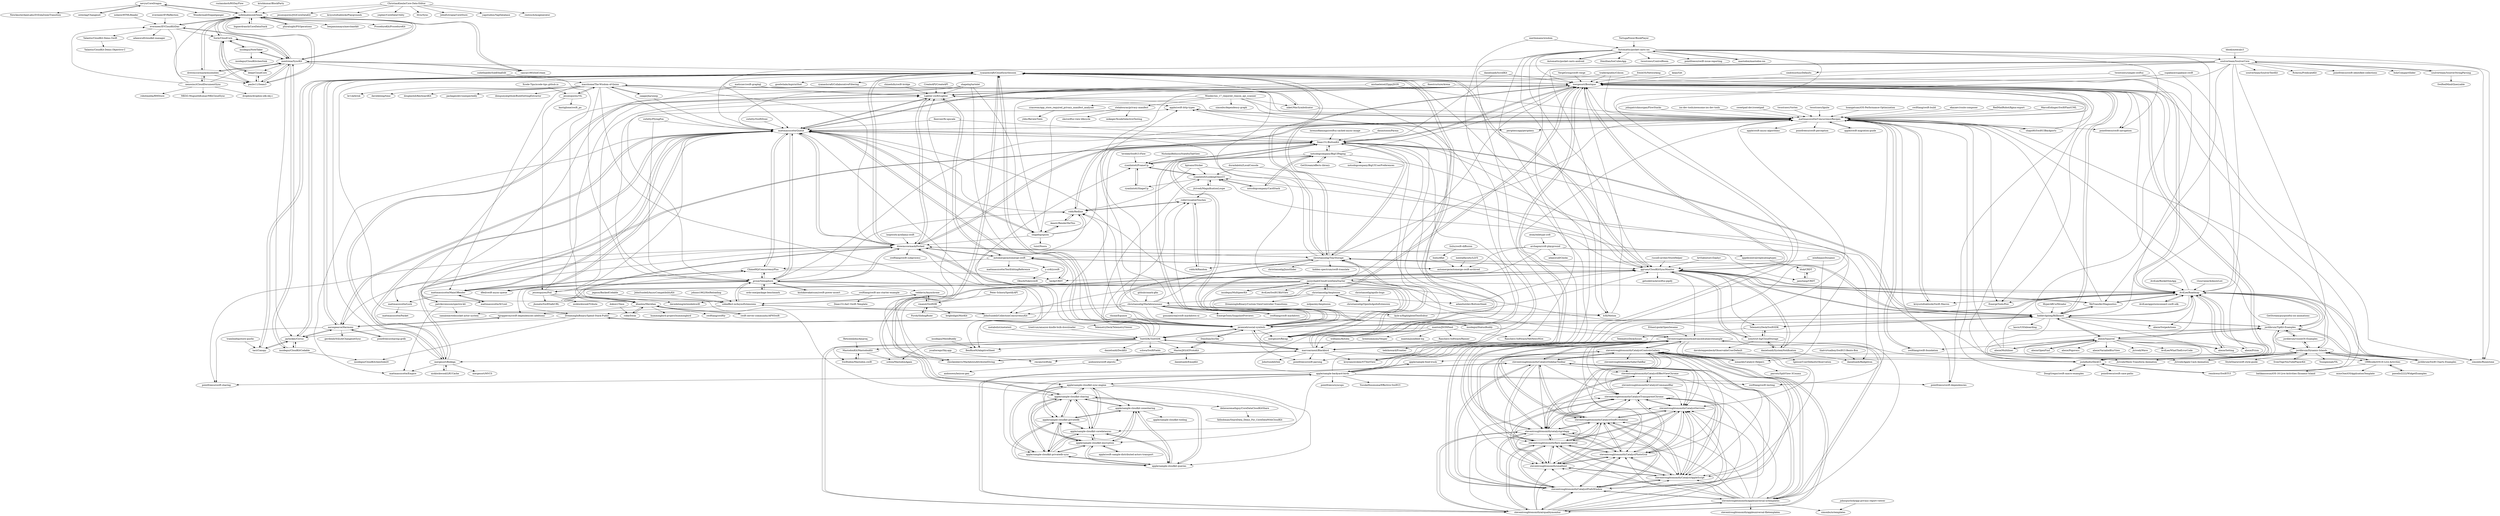 digraph G {
"nevyn/CoreDragon" -> "osteslag/Changeset" ["e"=1]
"nevyn/CoreDragon" -> "Wondermall/Doppelganger" ["e"=1]
"nevyn/CoreDragon" -> "nofelmahmood/Seam"
"nevyn/CoreDragon" -> "NewAmsterdamLabs/ZOZolaZoomTransition" ["e"=1]
"sindresorhus/Defaults" -> "mergesort/Boutique" ["e"=1]
"nolanw/HTMLReader" -> "evermeer/EVCloudKitDao" ["e"=1]
"michaeleisel/ZippyJSON" -> "Lighter-swift/Lighter" ["e"=1]
"michaeleisel/ZippyJSON" -> "mattmassicotte/ConcurrencyRecipes" ["e"=1]
"swift-server-community/APNSwift" -> "khanlou/Meridian" ["e"=1]
"deeje/CloudCore" -> "Sorix/CloudCore"
"deeje/CloudCore" -> "paulw11/Seam3"
"caiyue1993/IceCream" -> "mentrena/SyncKit" ["e"=1]
"caiyue1993/IceCream" -> "nofelmahmood/Seam" ["e"=1]
"subethaedit/SubEthaEdit" -> "macshome/The-Wisdom-of-Quinn" ["e"=1]
"ekazaev/route-composer" -> "mattmassicotte/ConcurrencyRecipes" ["e"=1]
"AvdLee/appstoreconnect-swift-sdk" -> "AvdLee/Roadmap" ["e"=1]
"insidegui/CloudKitCodable" -> "jayhickey/Cirrus"
"insidegui/CloudKitCodable" -> "mentrena/SyncKit"
"insidegui/CloudKitCodable" -> "insidegui/CloudKitchenSink20"
"dokun1/Vaux" -> "robb/Swim" ["e"=1]
"VergeGroup/swift-verge" -> "mergesort/Boutique" ["e"=1]
"jessesquires/TIL" -> "jessesquires/Foil"
"jessesquires/TIL" -> "macshome/The-Wisdom-of-Quinn"
"jessesquires/TIL" -> "kastiglione/swift_po" ["e"=1]
"robb/Swim" -> "khanlou/Meridian"
"drewmccormack/ensembles" -> "nofelmahmood/Seam" ["e"=1]
"drewmccormack/ensembles" -> "mentrena/SyncKit" ["e"=1]
"drewmccormack/ensembles" -> "nenosinc/iCloudDocumentSync" ["e"=1]
"drewmccormack/ensembles" -> "paulw11/Seam3" ["e"=1]
"christianselig/apollo-bugs" -> "christianselig/OpenInApolloExtension"
"archagon/crdt-playground" -> "appdecentral/replicatingtypes"
"archagon/crdt-playground" -> "automerge/automerge-swift-archived"
"archagon/crdt-playground" -> "heckj/CRDT"
"archagon/crdt-playground" -> "automerge/automerge-swift"
"archagon/crdt-playground" -> "adamwulf/Clocks"
"archagon/crdt-playground" -> "jamztang/CRDT"
"ruslanskorb/RSDayFlow" -> "nofelmahmood/Seam" ["e"=1]
"jamztang/CRDT" -> "bluk/CRDT"
"RedMadRobot/figma-export" -> "mattmassicotte/ConcurrencyRecipes" ["e"=1]
"metabolist/metatext" -> "TootSDK/TootSDK" ["e"=1]
"finestructure/Arena" -> "Lighter-swift/Lighter" ["e"=1]
"finestructure/Arena" -> "joshdholtz/DeckUI" ["e"=1]
"mhdhejazi/Dynamic" -> "ggruen/CloudKitSyncMonitor" ["e"=1]
"mhdhejazi/Dynamic" -> "mmackh/Catalyst-Helpers" ["e"=1]
"freshOS/Networking" -> "mergesort/Boutique" ["e"=1]
"NicholasBellucci/StatefulTabView" -> "ryanlintott/FrameUp" ["e"=1]
"vmanot/SwiftDB" -> "reddavis/Asynchrone"
"vmanot/SwiftDB" -> "Pyroh/SlidingRuler" ["e"=1]
"vmanot/SwiftDB" -> "brightdigit/MistKit" ["e"=1]
"bbodi/notecalc3" -> "soulverteam/SoulverCore" ["e"=1]
"ChristianKienle/Core-Data-Editor" -> "yepher/CoreDataUtility"
"ChristianKienle/Core-Data-Editor" -> "3lvis/Sync" ["e"=1]
"ChristianKienle/Core-Data-Editor" -> "JohnEstropia/CoreStore" ["e"=1]
"ChristianKienle/Core-Data-Editor" -> "yapstudios/YapDatabase" ["e"=1]
"ChristianKienle/Core-Data-Editor" -> "rentzsch/mogenerator" ["e"=1]
"ChristianKienle/Core-Data-Editor" -> "nofelmahmood/Seam"
"ChristianKienle/Core-Data-Editor" -> "jessesquires/JSQCoreDataKit" ["e"=1]
"ChristianKienle/Core-Data-Editor" -> "krzysztofzablocki/Playgrounds" ["e"=1]
"dasautoooo/Parma" -> "Dean151/ButtonKit" ["e"=1]
"soulverteam/SoulverCore" -> "soulverteam/SoulverStringParsing"
"soulverteam/SoulverCore" -> "mergesort/Boutique"
"soulverteam/SoulverCore" -> "soulverteam/SoulverTextKit"
"soulverteam/SoulverCore" -> "krzyzanowskim/STTextView" ["e"=1]
"soulverteam/SoulverCore" -> "pointfreeco/swift-parsing" ["e"=1]
"soulverteam/SoulverCore" -> "b3ll/Motion" ["e"=1]
"soulverteam/SoulverCore" -> "WeTransfer/Diagnostics" ["e"=1]
"soulverteam/SoulverCore" -> "simonbs/Runestone" ["e"=1]
"soulverteam/SoulverCore" -> "ftchirou/PredicateKit" ["e"=1]
"soulverteam/SoulverCore" -> "sindresorhus/Defaults" ["e"=1]
"soulverteam/SoulverCore" -> "mattmassicotte/Queue"
"soulverteam/SoulverCore" -> "pointfreeco/swift-identified-collections" ["e"=1]
"soulverteam/SoulverCore" -> "joshdholtz/DeckUI"
"soulverteam/SoulverCore" -> "buh/CompactSlider" ["e"=1]
"soulverteam/SoulverCore" -> "AvdLee/Roadmap"
"automerge/automerge-swift-archived" -> "automerge/automerge-swift"
"aheze/OpenFind" -> "aheze/Squirrel" ["e"=1]
"b3ll/Motion" -> "mergesort/Boutique" ["e"=1]
"mentalfaculty/LLVS" -> "automerge/automerge-swift-archived"
"evermeer/EVCloudKitDao" -> "nofelmahmood/Seam"
"evermeer/EVCloudKitDao" -> "mentrena/SyncKit"
"evermeer/EVCloudKitDao" -> "paulw11/Seam3"
"evermeer/EVCloudKitDao" -> "Yalantis/CloudKit-Demo.Swift"
"evermeer/EVCloudKitDao" -> "Sorix/CloudCore"
"evermeer/EVCloudKitDao" -> "adamwulf/cloudkit-manager"
"Peter-Schorn/SpotifyAPI" -> "vmanot/SwiftDB" ["e"=1]
"kyle-n/HighlightedTextEditor" -> "ggruen/CloudKitSyncMonitor" ["e"=1]
"willhains/Kotoba" -> "marcoarment/Blackbird" ["e"=1]
"khanlou/Meridian" -> "robb/Swim"
"khanlou/Meridian" -> "drewmccormack/Forked"
"khanlou/Meridian" -> "samalone/websocket-actor-system" ["e"=1]
"khanlou/Meridian" -> "Lighter-swift/Lighter"
"khanlou/Meridian" -> "swift-server-community/APNSwift" ["e"=1]
"khanlou/Meridian" -> "hummingbird-project/hummingbird" ["e"=1]
"khanlou/Meridian" -> "swiftlang/swiftly" ["e"=1]
"WeTransfer/Diagnostics" -> "AvdLee/Roadmap" ["e"=1]
"WeTransfer/Diagnostics" -> "ggruen/CloudKitSyncMonitor" ["e"=1]
"WeTransfer/Diagnostics" -> "mattmassicotte/ConcurrencyRecipes" ["e"=1]
"WeTransfer/Diagnostics" -> "hiddevdploeg/Billboard" ["e"=1]
"chockenberry/MarkdownAttributedString" -> "marcoarment/Blackbird" ["e"=1]
"chockenberry/MarkdownAttributedString" -> "Lighter-swift/Lighter" ["e"=1]
"nonstrict-hq/CloudStorage" -> "TelemetryDeck/SwiftSDK"
"nonstrict-hq/CloudStorage" -> "ggruen/CloudKitSyncMonitor"
"nonstrict-hq/CloudStorage" -> "ryanlintott/LookingGlassUI"
"nonstrict-hq/CloudStorage" -> "danielsaidi/SystemNotification" ["e"=1]
"nonstrict-hq/CloudStorage" -> "davidsteppenbeck/ObservableUserDefault"
"mmackh/Catalyst-Helpers" -> "parrots/SplitView-3Coumn"
"mmackh/Catalyst-Helpers" -> "steventroughtonsmith/CatalystControlsGallery"
"insidegui/StatusBuddy" -> "DreamingInBinary/Spend-Stack-Public" ["e"=1]
"insidegui/StatusBuddy" -> "steventroughtonsmith/advancedcatalystexample" ["e"=1]
"appdecentral/replicatingtypes" -> "bluk/CRDT"
"shapehq/spices" -> "mattmassicotte/Queue"
"shapehq/spices" -> "tuist/Noora"
"shapehq/spices" -> "robb/Redline"
"shapehq/spices" -> "Dean151/ButtonKit"
"shapehq/spices" -> "Aeastr/RenderMeThis" ["e"=1]
"shapehq/spices" -> "mergesort/Boutique"
"shapehq/spices" -> "drewmccormack/Forked"
"ggruen/CloudKitSyncMonitor" -> "hiddevdploeg/Billboard"
"ggruen/CloudKitSyncMonitor" -> "apple/sample-cloudkit-sharing"
"ggruen/CloudKitSyncMonitor" -> "AvdLee/Roadmap"
"ggruen/CloudKitSyncMonitor" -> "jazzychad/iCloudCoreDataStarter"
"ggruen/CloudKitSyncMonitor" -> "ryanashcraft/CloudSyncSession"
"ggruen/CloudKitSyncMonitor" -> "mergesort/Boutique"
"ggruen/CloudKitSyncMonitor" -> "jeremieb/social-symbols"
"ggruen/CloudKitSyncMonitor" -> "christianselig/TinyStorage"
"ggruen/CloudKitSyncMonitor" -> "steventroughtonsmith/advancedcatalystexample"
"ggruen/CloudKitSyncMonitor" -> "TelemetryDeck/SwiftSDK"
"ggruen/CloudKitSyncMonitor" -> "danielsaidi/SystemNotification" ["e"=1]
"ggruen/CloudKitSyncMonitor" -> "Dean151/ButtonKit"
"ggruen/CloudKitSyncMonitor" -> "nonstrict-hq/CloudStorage"
"ggruen/CloudKitSyncMonitor" -> "WeTransfer/Diagnostics" ["e"=1]
"ggruen/CloudKitSyncMonitor" -> "getsidetrack/swiftui-pipify" ["e"=1]
"insidegui/MultipeerKit" -> "jazzychad/iCloudCoreDataStarter" ["e"=1]
"AvdLee/RocketSimApp" -> "AvdLee/Roadmap" ["e"=1]
"Pyroh/SlidingRuler" -> "vmanot/SwiftDB" ["e"=1]
"jayhickey/Cirrus" -> "ryanashcraft/CloudSyncSession"
"jayhickey/Cirrus" -> "tact/Canopy"
"jayhickey/Cirrus" -> "aaronpearce/Harmony"
"jayhickey/Cirrus" -> "insidegui/CloudKitCodable"
"ryanashcraft/CloudSyncSession" -> "jayhickey/Cirrus"
"ryanashcraft/CloudSyncSession" -> "aaronpearce/Harmony"
"ryanashcraft/CloudSyncSession" -> "tact/Canopy"
"ryanashcraft/CloudSyncSession" -> "apple/sample-cloudkit-sync-engine"
"ryanashcraft/CloudSyncSession" -> "christianselig/TinyStorage"
"ryanashcraft/CloudSyncSession" -> "mergesort/Boutique"
"ryanashcraft/CloudSyncSession" -> "ggruen/CloudKitSyncMonitor"
"ryanashcraft/CloudSyncSession" -> "jeremieb/social-symbols"
"ryanashcraft/CloudSyncSession" -> "goodwhale/AspirinShot"
"ryanashcraft/CloudSyncSession" -> "drewmccormack/Forked"
"ryanashcraft/CloudSyncSession" -> "mergesort/Recap"
"ryanashcraft/CloudSyncSession" -> "mattmassicotte/Queue"
"ryanashcraft/CloudSyncSession" -> "ryanashcraft/CollaborativeFiltering"
"ryanashcraft/CloudSyncSession" -> "AvdLee/Roadmap"
"steventroughtonsmith/CatalystSidebarToolbar" -> "steventroughtonsmith/CatalystSwiftUISidebar"
"steventroughtonsmith/CatalystSidebarToolbar" -> "steventroughtonsmith/CatalystPrefsWindow"
"steventroughtonsmith/CatalystSidebarToolbar" -> "steventroughtonsmith/advancedcatalystexample"
"steventroughtonsmith/CatalystSidebarToolbar" -> "steventroughtonsmith/CatalystTransparentChrome"
"steventroughtonsmith/CatalystSidebarToolbar" -> "steventroughtonsmith/airqualitymonitor"
"steventroughtonsmith/CatalystSidebarToolbar" -> "steventroughtonsmith/CatalystServices"
"steventroughtonsmith/CatalystSidebarToolbar" -> "steventroughtonsmith/CatalystAppleScript"
"steventroughtonsmith/CatalystSidebarToolbar" -> "steventroughtonsmith/smalltext"
"steventroughtonsmith/CatalystSidebarToolbar" -> "steventroughtonsmith/CatalystPhotoGrid"
"steventroughtonsmith/CatalystSidebarToolbar" -> "steventroughtonsmith/flare-appleuniversal"
"steventroughtonsmith/CatalystSidebarToolbar" -> "steventroughtonsmith/CatalystControlsGallery"
"steventroughtonsmith/CatalystSidebarToolbar" -> "steventroughtonsmith/catalystgridapp"
"steventroughtonsmith/CatalystSidebarToolbar" -> "steventroughtonsmith/appleuniversal-xctemplates"
"steventroughtonsmith/CatalystSidebarToolbar" -> "steventroughtonsmith/CatalystEffectViewChrome"
"liuliu/dflat" -> "automerge/automerge-swift-archived"
"bluk/CRDT" -> "jamztang/CRDT"
"Xcode-Tips/xcode-tips.github.io" -> "jessesquires/TIL" ["e"=1]
"apple/sample-cloudkit-sharing" -> "apple/sample-cloudkit-privatedb"
"apple/sample-cloudkit-sharing" -> "apple/sample-cloudkit-queries"
"apple/sample-cloudkit-sharing" -> "apple/sample-cloudkit-privatedb-sync"
"apple/sample-cloudkit-sharing" -> "apple/sample-cloudkit-encryption"
"apple/sample-cloudkit-sharing" -> "apple/sample-cloudkit-coredatasync"
"apple/sample-cloudkit-sharing" -> "apple/sample-cloudkit-zonesharing"
"apple/sample-cloudkit-sharing" -> "apple/sample-cloudkit-sync-engine"
"apple/sample-cloudkit-sharing" -> "ggruen/CloudKitSyncMonitor"
"apple/sample-cloudkit-sharing" -> "delawaremathguy/CoreDataCloudKitShare"
"johnno1962/HotReloading" -> "sideeffect-io/AsyncExtensions" ["e"=1]
"inket/MacSymbolicator" -> "mattmassicotte/ConcurrencyRecipes" ["e"=1]
"inket/MacSymbolicator" -> "macshome/The-Wisdom-of-Quinn" ["e"=1]
"jessesquires/Foil" -> "mattmassicotte/Queue"
"jessesquires/Foil" -> "jhonatn/SwiftSafeURL" ["e"=1]
"jessesquires/Foil" -> "Lighter-swift/Lighter"
"jessesquires/Foil" -> "khanlou/Meridian"
"jessesquires/Foil" -> "nicklockwood/Tribute" ["e"=1]
"jessesquires/Foil" -> "davedelong/extendedswift"
"danielsaidi/SystemNotification" -> "Dean151/ButtonKit" ["e"=1]
"danielsaidi/SystemNotification" -> "ggruen/CloudKitSyncMonitor" ["e"=1]
"danielsaidi/SystemNotification" -> "nonstrict-hq/CloudStorage" ["e"=1]
"danielsaidi/SystemNotification" -> "danielsaidi/BadgeIcon" ["e"=1]
"MarcoEidinger/SwiftPlantUML" -> "mattmassicotte/ConcurrencyRecipes" ["e"=1]
"johnpatrickmorgan/FlowStacks" -> "mattmassicotte/ConcurrencyRecipes" ["e"=1]
"pawello2222/WidgetExamples" -> "1998code/iOS16-Live-Activities" ["e"=1]
"evermeer/EVReflection" -> "evermeer/EVCloudKitDao" ["e"=1]
"duraidabdul/LocalConsole" -> "ggruen/CloudKitSyncMonitor" ["e"=1]
"duraidabdul/LocalConsole" -> "ryanlintott/LookingGlassUI" ["e"=1]
"bignerdranch/CoreDataStack" -> "nofelmahmood/Seam" ["e"=1]
"pluralsight/PSOperations" -> "nofelmahmood/Seam" ["e"=1]
"mastodon/mastodon-ios" -> "Automattic/pocket-casts-ios" ["e"=1]
"supabase/supabase-swift" -> "AvdLee/Roadmap" ["e"=1]
"supabase/supabase-swift" -> "mergesort/Boutique" ["e"=1]
"steventroughtonsmith/advancedcatalystexample" -> "steventroughtonsmith/CatalystPrefsWindow"
"steventroughtonsmith/advancedcatalystexample" -> "steventroughtonsmith/CatalystSwiftUISidebar"
"steventroughtonsmith/advancedcatalystexample" -> "steventroughtonsmith/CatalystControlsGallery"
"steventroughtonsmith/advancedcatalystexample" -> "steventroughtonsmith/CatalystSidebarToolbar"
"steventroughtonsmith/advancedcatalystexample" -> "steventroughtonsmith/CatalystAppleScript"
"steventroughtonsmith/advancedcatalystexample" -> "steventroughtonsmith/catalystgridapp"
"steventroughtonsmith/advancedcatalystexample" -> "steventroughtonsmith/CatalystServices"
"steventroughtonsmith/advancedcatalystexample" -> "steventroughtonsmith/appleuniversal-xctemplates"
"steventroughtonsmith/advancedcatalystexample" -> "steventroughtonsmith/flare-appleuniversal"
"steventroughtonsmith/advancedcatalystexample" -> "steventroughtonsmith/airqualitymonitor"
"steventroughtonsmith/advancedcatalystexample" -> "steventroughtonsmith/CatalystPhotoGrid"
"steventroughtonsmith/advancedcatalystexample" -> "steventroughtonsmith/smalltext"
"steventroughtonsmith/advancedcatalystexample" -> "steventroughtonsmith/CatalystTransparentChrome"
"steventroughtonsmith/advancedcatalystexample" -> "steventroughtonsmith/CatalystEffectViewChrome"
"maticzav/swift-graphql" -> "Lighter-swift/Lighter" ["e"=1]
"maticzav/swift-graphql" -> "khanlou/Meridian" ["e"=1]
"ryanlintott/LookingGlassUI" -> "ryanlintott/FrameUp"
"ryanlintott/LookingGlassUI" -> "ryanlintott/ShapeUp"
"ryanlintott/LookingGlassUI" -> "jtrivedi/MagnificationLoupe" ["e"=1]
"ryanlintott/LookingGlassUI" -> "notsobigcompany/CardStack"
"russell-archer/StoreHelper" -> "ggruen/CloudKitSyncMonitor" ["e"=1]
"EthanLipnik/OpenSesame" -> "steventroughtonsmith/advancedcatalystexample" ["e"=1]
"swiftlang/swift-markdown" -> "christianselig/Markdownosaur" ["e"=1]
"adamfootdev/BottomSheet" -> "ggruen/CloudKitSyncMonitor" ["e"=1]
"adamfootdev/BottomSheet" -> "ryanashcraft/CloudSyncSession" ["e"=1]
"adamfootdev/BottomSheet" -> "Dean151/ButtonKit" ["e"=1]
"nofelmahmood/Seam" -> "paulw11/Seam3"
"nofelmahmood/Seam" -> "evermeer/EVCloudKitDao"
"nofelmahmood/Seam" -> "mentrena/SyncKit"
"nofelmahmood/Seam" -> "Sorix/CloudCore"
"nofelmahmood/Seam" -> "drewmccormack/ensembles" ["e"=1]
"nofelmahmood/Seam" -> "caiyue1993/IceCream" ["e"=1]
"nofelmahmood/Seam" -> "bignerdranch/CoreDataStack" ["e"=1]
"nofelmahmood/Seam" -> "nevyn/CoreDragon"
"nofelmahmood/Seam" -> "pluralsight/PSOperations" ["e"=1]
"nofelmahmood/Seam" -> "benjaminmayo/merchantkit" ["e"=1]
"nofelmahmood/Seam" -> "ProcedureKit/ProcedureKit" ["e"=1]
"macshome/The-Wisdom-of-Quinn" -> "packagesdev/unexpectedly"
"macshome/The-Wisdom-of-Quinn" -> "dempseyatgithub/BuildSettingExtractor" ["e"=1]
"macshome/The-Wisdom-of-Quinn" -> "jessesquires/TIL"
"macshome/The-Wisdom-of-Quinn" -> "mattmassicotte/ConcurrencyRecipes"
"macshome/The-Wisdom-of-Quinn" -> "mattmassicotte/Queue"
"macshome/The-Wisdom-of-Quinn" -> "saagarjha/unxip" ["e"=1]
"macshome/The-Wisdom-of-Quinn" -> "inket/MacSymbolicator" ["e"=1]
"macshome/The-Wisdom-of-Quinn" -> "chockenberry/MarkdownAttributedString" ["e"=1]
"macshome/The-Wisdom-of-Quinn" -> "groue/Semaphore"
"macshome/The-Wisdom-of-Quinn" -> "Lighter-swift/Lighter"
"macshome/The-Wisdom-of-Quinn" -> "br1sk/brisk" ["e"=1]
"macshome/The-Wisdom-of-Quinn" -> "davedelong/time" ["e"=1]
"macshome/The-Wisdom-of-Quinn" -> "drewmccormack/Forked"
"macshome/The-Wisdom-of-Quinn" -> "mattmassicotte/MainOffender"
"macshome/The-Wisdom-of-Quinn" -> "douglashill/KeyboardKit" ["e"=1]
"jegnux/BackedCodable" -> "sideeffect-io/AsyncExtensions" ["e"=1]
"Yalantis/CloudKit-Demo.Swift" -> "Yalantis/CloudKit-Demo.Objective-C"
"TelemetryDeck/SwiftSDK" -> "TelemetryDeck/Issues"
"TelemetryDeck/SwiftSDK" -> "nonstrict-hq/CloudStorage"
"TelemetryDeck/SwiftSDK" -> "hiddevdploeg/Billboard"
"apple/sample-cloudkit-coredatasync" -> "apple/sample-cloudkit-privatedb-sync"
"apple/sample-cloudkit-coredatasync" -> "apple/sample-cloudkit-encryption"
"apple/sample-cloudkit-coredatasync" -> "apple/sample-cloudkit-privatedb"
"apple/sample-cloudkit-coredatasync" -> "apple/sample-cloudkit-queries"
"apple/sample-cloudkit-coredatasync" -> "apple/sample-cloudkit-sharing"
"apple/sample-cloudkit-coredatasync" -> "apple/sample-cloudkit-sync-engine"
"krishkumar/BlockParty" -> "nofelmahmood/Seam" ["e"=1]
"ryanlintott/ShapeUp" -> "ryanlintott/FrameUp"
"apple/sample-cloudkit-queries" -> "apple/sample-cloudkit-encryption"
"apple/sample-cloudkit-queries" -> "apple/sample-cloudkit-privatedb"
"apple/sample-cloudkit-queries" -> "apple/sample-cloudkit-privatedb-sync"
"apple/sample-cloudkit-queries" -> "apple/sample-cloudkit-coredatasync"
"apple/sample-cloudkit-queries" -> "apple/sample-cloudkit-sharing"
"apple/sample-cloudkit-queries" -> "apple/sample-cloudkit-zonesharing"
"johnspurlock/app-privacy-report-viewer" -> "simonbs/xctemplates"
"steventroughtonsmith/CatalystControlsGallery" -> "steventroughtonsmith/flare-appleuniversal"
"steventroughtonsmith/CatalystControlsGallery" -> "steventroughtonsmith/CatalystPrefsWindow"
"steventroughtonsmith/CatalystControlsGallery" -> "steventroughtonsmith/CatalystServices"
"steventroughtonsmith/CatalystControlsGallery" -> "steventroughtonsmith/CatalystSwiftUISidebar"
"steventroughtonsmith/CatalystControlsGallery" -> "steventroughtonsmith/catalystgridapp"
"steventroughtonsmith/CatalystControlsGallery" -> "steventroughtonsmith/advancedcatalystexample"
"steventroughtonsmith/CatalystControlsGallery" -> "steventroughtonsmith/airqualitymonitor"
"steventroughtonsmith/CatalystControlsGallery" -> "steventroughtonsmith/CatalystTransparentChrome"
"steventroughtonsmith/CatalystControlsGallery" -> "steventroughtonsmith/smalltext"
"steventroughtonsmith/CatalystControlsGallery" -> "steventroughtonsmith/CatalystPhotoGrid"
"steventroughtonsmith/CatalystControlsGallery" -> "steventroughtonsmith/appleuniversal-xctemplates"
"steventroughtonsmith/CatalystControlsGallery" -> "steventroughtonsmith/CatalystAppleScript"
"steventroughtonsmith/CatalystControlsGallery" -> "steventroughtonsmith/CatalystSidebarToolbar"
"steventroughtonsmith/CatalystControlsGallery" -> "steventroughtonsmith/SafariTabBar"
"steventroughtonsmith/CatalystControlsGallery" -> "mmackh/Catalyst-Helpers"
"apple/sample-cloudkit-privatedb" -> "apple/sample-cloudkit-encryption"
"apple/sample-cloudkit-privatedb" -> "apple/sample-cloudkit-queries"
"apple/sample-cloudkit-privatedb" -> "apple/sample-cloudkit-privatedb-sync"
"apple/sample-cloudkit-privatedb" -> "apple/sample-cloudkit-sharing"
"apple/sample-cloudkit-privatedb" -> "apple/sample-cloudkit-coredatasync"
"apple/sample-cloudkit-privatedb" -> "apple/sample-cloudkit-zonesharing"
"steventroughtonsmith/airqualitymonitor" -> "steventroughtonsmith/flare-appleuniversal"
"steventroughtonsmith/airqualitymonitor" -> "steventroughtonsmith/CatalystServices"
"steventroughtonsmith/airqualitymonitor" -> "steventroughtonsmith/CatalystPhotoGrid"
"steventroughtonsmith/airqualitymonitor" -> "steventroughtonsmith/CatalystControlsGallery"
"steventroughtonsmith/airqualitymonitor" -> "steventroughtonsmith/CatalystTransparentChrome"
"steventroughtonsmith/airqualitymonitor" -> "steventroughtonsmith/smalltext"
"steventroughtonsmith/airqualitymonitor" -> "steventroughtonsmith/CatalystPrefsWindow"
"steventroughtonsmith/airqualitymonitor" -> "steventroughtonsmith/catalystgridapp"
"steventroughtonsmith/airqualitymonitor" -> "steventroughtonsmith/CatalystSidebarToolbar"
"steventroughtonsmith/airqualitymonitor" -> "steventroughtonsmith/CatalystSwiftUISidebar"
"steventroughtonsmith/airqualitymonitor" -> "steventroughtonsmith/CatalystAppleScript"
"steventroughtonsmith/airqualitymonitor" -> "steventroughtonsmith/advancedcatalystexample"
"steventroughtonsmith/airqualitymonitor" -> "steventroughtonsmith/CatalystEffectViewChrome"
"steventroughtonsmith/airqualitymonitor" -> "steventroughtonsmith/appleuniversal-xctemplates"
"steventroughtonsmith/flare-appleuniversal" -> "steventroughtonsmith/CatalystTransparentChrome"
"steventroughtonsmith/flare-appleuniversal" -> "steventroughtonsmith/smalltext"
"steventroughtonsmith/flare-appleuniversal" -> "steventroughtonsmith/CatalystServices"
"steventroughtonsmith/flare-appleuniversal" -> "steventroughtonsmith/CatalystAppleScript"
"steventroughtonsmith/flare-appleuniversal" -> "steventroughtonsmith/CatalystSwiftUISidebar"
"steventroughtonsmith/flare-appleuniversal" -> "steventroughtonsmith/CatalystControlsGallery"
"steventroughtonsmith/flare-appleuniversal" -> "steventroughtonsmith/CatalystPrefsWindow"
"steventroughtonsmith/flare-appleuniversal" -> "steventroughtonsmith/CatalystPhotoGrid"
"steventroughtonsmith/flare-appleuniversal" -> "steventroughtonsmith/catalystgridapp"
"steventroughtonsmith/flare-appleuniversal" -> "steventroughtonsmith/airqualitymonitor"
"steventroughtonsmith/CatalystSwiftUISidebar" -> "steventroughtonsmith/CatalystPrefsWindow"
"steventroughtonsmith/CatalystSwiftUISidebar" -> "steventroughtonsmith/CatalystServices"
"steventroughtonsmith/CatalystSwiftUISidebar" -> "steventroughtonsmith/CatalystTransparentChrome"
"steventroughtonsmith/CatalystSwiftUISidebar" -> "steventroughtonsmith/smalltext"
"steventroughtonsmith/CatalystSwiftUISidebar" -> "steventroughtonsmith/CatalystAppleScript"
"steventroughtonsmith/CatalystSwiftUISidebar" -> "steventroughtonsmith/advancedcatalystexample"
"steventroughtonsmith/CatalystSwiftUISidebar" -> "steventroughtonsmith/flare-appleuniversal"
"steventroughtonsmith/CatalystSwiftUISidebar" -> "steventroughtonsmith/CatalystPhotoGrid"
"steventroughtonsmith/CatalystSwiftUISidebar" -> "steventroughtonsmith/catalystgridapp"
"steventroughtonsmith/CatalystSwiftUISidebar" -> "steventroughtonsmith/CatalystSidebarToolbar"
"steventroughtonsmith/CatalystSwiftUISidebar" -> "steventroughtonsmith/CatalystControlsGallery"
"nicklockwood/LRUCache" -> "mergesort/Bodega" ["e"=1]
"apple/sample-cloudkit-encryption" -> "apple/sample-cloudkit-privatedb"
"apple/sample-cloudkit-encryption" -> "apple/sample-cloudkit-queries"
"apple/sample-cloudkit-encryption" -> "apple/sample-cloudkit-privatedb-sync"
"apple/sample-cloudkit-encryption" -> "apple/sample-cloudkit-coredatasync"
"apple/sample-cloudkit-encryption" -> "apple/sample-cloudkit-sharing"
"apple/sample-cloudkit-encryption" -> "apple/sample-cloudkit-zonesharing"
"apple/sample-cloudkit-encryption" -> "apple/swift-sample-distributed-actors-transport"
"apple/sample-cloudkit-privatedb-sync" -> "apple/sample-cloudkit-privatedb"
"apple/sample-cloudkit-privatedb-sync" -> "apple/sample-cloudkit-queries"
"apple/sample-cloudkit-privatedb-sync" -> "apple/sample-cloudkit-coredatasync"
"apple/sample-cloudkit-privatedb-sync" -> "apple/sample-cloudkit-encryption"
"apple/sample-cloudkit-privatedb-sync" -> "apple/sample-cloudkit-sharing"
"apple/sample-cloudkit-privatedb-sync" -> "apple/sample-cloudkit-zonesharing"
"apple/sample-cloudkit-privatedb-sync" -> "apple/sample-cloudkit-sync-engine"
"apple/swift-sample-distributed-actors-transport" -> "apple/sample-cloudkit-encryption"
"steventroughtonsmith/CatalystAppleScript" -> "steventroughtonsmith/smalltext"
"steventroughtonsmith/CatalystAppleScript" -> "steventroughtonsmith/CatalystTransparentChrome"
"steventroughtonsmith/CatalystAppleScript" -> "steventroughtonsmith/CatalystServices"
"steventroughtonsmith/CatalystAppleScript" -> "steventroughtonsmith/CatalystPhotoGrid"
"steventroughtonsmith/CatalystAppleScript" -> "steventroughtonsmith/flare-appleuniversal"
"steventroughtonsmith/CatalystAppleScript" -> "steventroughtonsmith/CatalystSwiftUISidebar"
"steventroughtonsmith/CatalystAppleScript" -> "steventroughtonsmith/CatalystPrefsWindow"
"steventroughtonsmith/smalltext" -> "steventroughtonsmith/CatalystTransparentChrome"
"steventroughtonsmith/smalltext" -> "steventroughtonsmith/CatalystServices"
"steventroughtonsmith/smalltext" -> "steventroughtonsmith/CatalystAppleScript"
"steventroughtonsmith/smalltext" -> "steventroughtonsmith/CatalystPhotoGrid"
"steventroughtonsmith/smalltext" -> "steventroughtonsmith/flare-appleuniversal"
"steventroughtonsmith/CatalystServices" -> "steventroughtonsmith/CatalystTransparentChrome"
"steventroughtonsmith/CatalystServices" -> "steventroughtonsmith/smalltext"
"steventroughtonsmith/CatalystServices" -> "steventroughtonsmith/CatalystAppleScript"
"steventroughtonsmith/CatalystServices" -> "steventroughtonsmith/CatalystPhotoGrid"
"steventroughtonsmith/CatalystServices" -> "steventroughtonsmith/catalystgridapp"
"steventroughtonsmith/CatalystServices" -> "steventroughtonsmith/CatalystSwiftUISidebar"
"steventroughtonsmith/CatalystServices" -> "steventroughtonsmith/flare-appleuniversal"
"steventroughtonsmith/CatalystPrefsWindow" -> "steventroughtonsmith/CatalystSwiftUISidebar"
"steventroughtonsmith/CatalystPrefsWindow" -> "steventroughtonsmith/advancedcatalystexample"
"steventroughtonsmith/CatalystPrefsWindow" -> "steventroughtonsmith/CatalystAppleScript"
"steventroughtonsmith/CatalystPrefsWindow" -> "steventroughtonsmith/CatalystControlsGallery"
"steventroughtonsmith/CatalystPrefsWindow" -> "steventroughtonsmith/flare-appleuniversal"
"steventroughtonsmith/CatalystPrefsWindow" -> "steventroughtonsmith/CatalystServices"
"steventroughtonsmith/CatalystPrefsWindow" -> "steventroughtonsmith/CatalystPhotoGrid"
"steventroughtonsmith/CatalystPrefsWindow" -> "steventroughtonsmith/CatalystSidebarToolbar"
"steventroughtonsmith/CatalystPrefsWindow" -> "steventroughtonsmith/catalystgridapp"
"steventroughtonsmith/CatalystPrefsWindow" -> "steventroughtonsmith/CatalystTransparentChrome"
"steventroughtonsmith/CatalystPrefsWindow" -> "steventroughtonsmith/smalltext"
"steventroughtonsmith/CatalystPrefsWindow" -> "steventroughtonsmith/airqualitymonitor"
"steventroughtonsmith/CatalystPrefsWindow" -> "steventroughtonsmith/appleuniversal-xctemplates"
"chinedufn/swift-bridge" -> "Lighter-swift/Lighter" ["e"=1]
"apple/sample-food-truck" -> "apple/sample-backyard-birds" ["e"=1]
"vtourraine/AcknowList" -> "AvdLee/Roadmap" ["e"=1]
"christianselig/OpenInApolloExtension" -> "christianselig/Amplosion"
"sideeffect-io/AsyncExtensions" -> "reddavis/Asynchrone"
"sideeffect-io/AsyncExtensions" -> "groue/Semaphore"
"sideeffect-io/AsyncExtensions" -> "JohnSundell/CollectionConcurrencyKit" ["e"=1]
"sideeffect-io/AsyncExtensions" -> "ChimeHQ/ConcurrencyPlus"
"sideeffect-io/AsyncExtensions" -> "tgrapperon/swift-dependencies-additions" ["e"=1]
"rlxone/Equinox" -> "jeremieb/social-symbols" ["e"=1]
"JohnSundell/AsyncCompatibilityKit" -> "sideeffect-io/AsyncExtensions" ["e"=1]
"osteslag/Changeset" -> "nevyn/CoreDragon" ["e"=1]
"JohnSundell/CollectionConcurrencyKit" -> "sideeffect-io/AsyncExtensions" ["e"=1]
"kean/Get" -> "mergesort/Boutique" ["e"=1]
"GetStream/purposeful-ios-animations" -> "jordibruin/TipKit-Examples" ["e"=1]
"GetStream/effects-library" -> "notsobigcompany/BigUIPaging" ["e"=1]
"simonbs/Runestone" -> "mergesort/Boutique" ["e"=1]
"lorenzofiamingo/swiftui-cached-async-image" -> "Dean151/ButtonKit" ["e"=1]
"mergesort/Bodega" -> "mergesort/Boutique"
"mergesort/Bodega" -> "mergesort/MVCS"
"mergesort/Bodega" -> "mattmassicotte/Empire"
"mergesort/Bodega" -> "mattmassicotte/Queue"
"mergesort/Bodega" -> "Dean151/ButtonKit"
"mergesort/Bodega" -> "ryanashcraft/CloudSyncSession"
"mergesort/Bodega" -> "nicklockwood/LRUCache" ["e"=1]
"mergesort/Boutique" -> "mergesort/Bodega"
"mergesort/Boutique" -> "mattmassicotte/Queue"
"mergesort/Boutique" -> "marcoarment/Blackbird"
"mergesort/Boutique" -> "Dean151/ButtonKit"
"mergesort/Boutique" -> "mattmassicotte/ConcurrencyRecipes"
"mergesort/Boutique" -> "Lighter-swift/Lighter"
"mergesort/Boutique" -> "EmergeTools/Pow" ["e"=1]
"mergesort/Boutique" -> "jeremieb/social-symbols"
"mergesort/Boutique" -> "ryanashcraft/CloudSyncSession"
"mergesort/Boutique" -> "joshdholtz/DeckUI"
"mergesort/Boutique" -> "hiddevdploeg/Billboard"
"mergesort/Boutique" -> "ggruen/CloudKitSyncMonitor"
"mergesort/Boutique" -> "pointfreeco/swift-navigation" ["e"=1]
"mergesort/Boutique" -> "pointfreeco/swift-dependencies" ["e"=1]
"mergesort/Boutique" -> "christianselig/TinyStorage"
"twostraws/simple-swiftui" -> "hiddevdploeg/Billboard" ["e"=1]
"twostraws/simple-swiftui" -> "mergesort/Boutique" ["e"=1]
"merlinmann/wisdom" -> "marcoarment/Blackbird" ["e"=1]
"merlinmann/wisdom" -> "Automattic/pocket-casts-ios" ["e"=1]
"krzyzanowskim/STTextView" -> "mergesort/Boutique" ["e"=1]
"jtrivedi/Apple-Cash-Animation" -> "ryanlintott/LookingGlassUI" ["e"=1]
"jtrivedi/Apple-Cash-Animation" -> "jordibruin/Dynamic-Islands" ["e"=1]
"SvenTiigi/YouTubePlayerKit" -> "jordibruin/Dynamic-Islands" ["e"=1]
"swhitty/FlyingFox" -> "groue/Semaphore" ["e"=1]
"swhitty/FlyingFox" -> "mattmassicotte/Queue" ["e"=1]
"notsobigcompany/CardStack" -> "notsobigcompany/BigUIPaging"
"notsobigcompany/CardStack" -> "ryanlintott/LookingGlassUI"
"ryanlintott/FrameUp" -> "Dean151/ButtonKit"
"ryanlintott/FrameUp" -> "ryanlintott/LookingGlassUI"
"ryanlintott/FrameUp" -> "ryanlintott/ShapeUp"
"saagarjha/unxip" -> "macshome/The-Wisdom-of-Quinn" ["e"=1]
"saagarjha/unxip" -> "mattmassicotte/Queue" ["e"=1]
"ArtSabintsev/Zephyr" -> "ggruen/CloudKitSyncMonitor" ["e"=1]
"christianselig/Amplosion" -> "jazzychad/iCloudCoreDataStarter"
"christianselig/Amplosion" -> "christianselig/Markdownosaur"
"christianselig/Amplosion" -> "christianselig/OpenInApolloExtension"
"christianselig/Amplosion" -> "adamfootdev/BottomSheet" ["e"=1]
"christianselig/Amplosion" -> "DreamingInBinary/Custom-ViewController-Transitions"
"CreateAPI/CreateAPI" -> "Lighter-swift/Lighter" ["e"=1]
"reddavis/Asynchrone" -> "sideeffect-io/AsyncExtensions"
"reddavis/Asynchrone" -> "vmanot/SwiftDB"
"jazzychad/iCloudCoreDataStarter" -> "ggruen/CloudKitSyncMonitor"
"jazzychad/iCloudCoreDataStarter" -> "mergesort/Boutique"
"jazzychad/iCloudCoreDataStarter" -> "steventroughtonsmith/advancedcatalystexample"
"jazzychad/iCloudCoreDataStarter" -> "insidegui/MultipeerKit" ["e"=1]
"jazzychad/iCloudCoreDataStarter" -> "steventroughtonsmith/appleuniversal-xctemplates"
"jazzychad/iCloudCoreDataStarter" -> "JohnSundell/CollectionConcurrencyKit" ["e"=1]
"jazzychad/iCloudCoreDataStarter" -> "christianselig/Amplosion"
"jazzychad/iCloudCoreDataStarter" -> "christianselig/TinyStorage"
"jazzychad/iCloudCoreDataStarter" -> "jessesquires/Foil"
"jazzychad/iCloudCoreDataStarter" -> "b3ll/Motion" ["e"=1]
"jazzychad/iCloudCoreDataStarter" -> "ryanashcraft/CloudSyncSession"
"jazzychad/iCloudCoreDataStarter" -> "chockenberry/MarkdownAttributedString" ["e"=1]
"jazzychad/iCloudCoreDataStarter" -> "AvdLee/SwiftUIKitView" ["e"=1]
"jazzychad/iCloudCoreDataStarter" -> "DreamingInBinary/Spend-Stack-Public"
"jazzychad/iCloudCoreDataStarter" -> "AvdLee/Roadmap"
"steventroughtonsmith/appleuniversal-xctemplates" -> "steventroughtonsmith/CatalystTransparentChrome"
"steventroughtonsmith/appleuniversal-xctemplates" -> "steventroughtonsmith/CatalystServices"
"steventroughtonsmith/appleuniversal-xctemplates" -> "steventroughtonsmith/smalltext"
"steventroughtonsmith/appleuniversal-xctemplates" -> "steventroughtonsmith/CatalystControlsGallery"
"steventroughtonsmith/appleuniversal-xctemplates" -> "steventroughtonsmith/CatalystSwiftUISidebar"
"steventroughtonsmith/appleuniversal-xctemplates" -> "steventroughtonsmith/CatalystAppleScript"
"steventroughtonsmith/appleuniversal-xctemplates" -> "steventroughtonsmith/advancedcatalystexample"
"steventroughtonsmith/appleuniversal-xctemplates" -> "steventroughtonsmith/flare-appleuniversal"
"steventroughtonsmith/appleuniversal-xctemplates" -> "steventroughtonsmith/CatalystPrefsWindow"
"steventroughtonsmith/appleuniversal-xctemplates" -> "steventroughtonsmith/CatalystPhotoGrid"
"steventroughtonsmith/appleuniversal-xctemplates" -> "steventroughtonsmith/catalystgridapp"
"steventroughtonsmith/appleuniversal-xctemplates" -> "steventroughtonsmith/airqualitymonitor"
"steventroughtonsmith/appleuniversal-xctemplates" -> "steventroughtonsmith/CatalystSidebarToolbar"
"steventroughtonsmith/appleuniversal-xctemplates" -> "simonbs/xctemplates"
"steventroughtonsmith/appleuniversal-xctemplates" -> "steventroughtonsmith/appleuniversal-filetemplates"
"steventroughtonsmith/catalystgridapp" -> "steventroughtonsmith/CatalystPhotoGrid"
"steventroughtonsmith/catalystgridapp" -> "steventroughtonsmith/CatalystServices"
"steventroughtonsmith/catalystgridapp" -> "steventroughtonsmith/smalltext"
"steventroughtonsmith/catalystgridapp" -> "steventroughtonsmith/CatalystSwiftUISidebar"
"steventroughtonsmith/catalystgridapp" -> "steventroughtonsmith/CatalystTransparentChrome"
"steventroughtonsmith/catalystgridapp" -> "steventroughtonsmith/CatalystAppleScript"
"steventroughtonsmith/catalystgridapp" -> "steventroughtonsmith/flare-appleuniversal"
"steventroughtonsmith/catalystgridapp" -> "steventroughtonsmith/CatalystEffectViewChrome"
"steventroughtonsmith/catalystgridapp" -> "steventroughtonsmith/CatalystControlsGallery"
"steventroughtonsmith/catalystgridapp" -> "steventroughtonsmith/CatalystPrefsWindow"
"steventroughtonsmith/catalystgridapp" -> "steventroughtonsmith/airqualitymonitor"
"steventroughtonsmith/catalystgridapp" -> "steventroughtonsmith/advancedcatalystexample"
"christianselig/Markdownosaur" -> "swiftlang/swift-markdown" ["e"=1]
"christianselig/Markdownosaur" -> "JohnSundell/CollectionConcurrencyKit" ["e"=1]
"christianselig/Markdownosaur" -> "krzyzanowskim/STTextView" ["e"=1]
"christianselig/Markdownosaur" -> "ggruen/CloudKitSyncMonitor"
"christianselig/Markdownosaur" -> "gonzalezreal/swift-markdown-ui" ["e"=1]
"christianselig/Markdownosaur" -> "mattmassicotte/Queue"
"christianselig/Markdownosaur" -> "EmergeTools/SnapshotPreviews" ["e"=1]
"christianselig/Markdownosaur" -> "apple/swift-http-types" ["e"=1]
"christianselig/Markdownosaur" -> "mergesort/Boutique"
"christianselig/Markdownosaur" -> "kyle-n/HighlightedTextEditor" ["e"=1]
"christianselig/Markdownosaur" -> "b3ll/Motion" ["e"=1]
"christianselig/Markdownosaur" -> "DreamingInBinary/Spend-Stack-Public"
"christianselig/Markdownosaur" -> "jeremieb/social-symbols"
"steventroughtonsmith/CatalystEffectViewChrome" -> "steventroughtonsmith/CatalystTransparentChrome"
"steventroughtonsmith/CatalystEffectViewChrome" -> "steventroughtonsmith/CatalystCommandBar"
"steventroughtonsmith/CatalystEffectViewChrome" -> "steventroughtonsmith/catalystgridapp"
"steventroughtonsmith/CatalystEffectViewChrome" -> "steventroughtonsmith/CatalystServices"
"delawaremathguy/CoreDataCloudKitShare" -> "fatbobman/ShareData_Demo_For_CoreDataWithCloudKit"
"apple/sample-cloudkit-zonesharing" -> "apple/sample-cloudkit-queries"
"apple/sample-cloudkit-zonesharing" -> "apple/sample-cloudkit-encryption"
"apple/sample-cloudkit-zonesharing" -> "apple/sample-cloudkit-tooling"
"apple/sample-cloudkit-zonesharing" -> "apple/sample-cloudkit-privatedb"
"apple/sample-cloudkit-zonesharing" -> "apple/sample-cloudkit-sharing"
"christianselig/Amplosion" -> "mdpauley/Amplosion"
"steventroughtonsmith/CatalystTransparentChrome" -> "steventroughtonsmith/CatalystServices"
"steventroughtonsmith/CatalystTransparentChrome" -> "steventroughtonsmith/smalltext"
"steventroughtonsmith/CatalystTransparentChrome" -> "steventroughtonsmith/CatalystAppleScript"
"steventroughtonsmith/CatalystTransparentChrome" -> "steventroughtonsmith/CatalystPhotoGrid"
"steventroughtonsmith/CatalystCommandBar" -> "steventroughtonsmith/CatalystEffectViewChrome"
"steventroughtonsmith/CatalystCommandBar" -> "steventroughtonsmith/CatalystTransparentChrome"
"steventroughtonsmith/CatalystCommandBar" -> "steventroughtonsmith/CatalystServices"
"steventroughtonsmith/CatalystCommandBar" -> "steventroughtonsmith/CatalystAppleScript"
"steventroughtonsmith/CatalystCommandBar" -> "steventroughtonsmith/catalystgridapp"
"steventroughtonsmith/CatalystPhotoGrid" -> "steventroughtonsmith/catalystgridapp"
"steventroughtonsmith/CatalystPhotoGrid" -> "steventroughtonsmith/smalltext"
"steventroughtonsmith/CatalystPhotoGrid" -> "steventroughtonsmith/CatalystServices"
"steventroughtonsmith/CatalystPhotoGrid" -> "steventroughtonsmith/CatalystAppleScript"
"steventroughtonsmith/CatalystPhotoGrid" -> "steventroughtonsmith/CatalystTransparentChrome"
"steventroughtonsmith/CatalystPhotoGrid" -> "steventroughtonsmith/CatalystSwiftUISidebar"
"steventroughtonsmith/CatalystPhotoGrid" -> "steventroughtonsmith/flare-appleuniversal"
"steventroughtonsmith/CatalystPhotoGrid" -> "steventroughtonsmith/CatalystPrefsWindow"
"Automattic/pocket-casts-android" -> "Automattic/pocket-casts-ios" ["e"=1]
"Automattic/pocket-casts-ios" -> "Automattic/pocket-casts-android" ["e"=1]
"Automattic/pocket-casts-ios" -> "mastodon/mastodon-ios" ["e"=1]
"Automattic/pocket-casts-ios" -> "mergesort/Boutique"
"Automattic/pocket-casts-ios" -> "Dimillian/IceCubesApp" ["e"=1]
"Automattic/pocket-casts-ios" -> "marcoarment/Blackbird"
"Automattic/pocket-casts-ios" -> "simonbs/Runestone" ["e"=1]
"Automattic/pocket-casts-ios" -> "twostraws/ControlRoom" ["e"=1]
"Automattic/pocket-casts-ios" -> "b3ll/Motion" ["e"=1]
"Automattic/pocket-casts-ios" -> "ggruen/CloudKitSyncMonitor"
"Automattic/pocket-casts-ios" -> "Ranchero-Software/NetNewsWire" ["e"=1]
"Automattic/pocket-casts-ios" -> "soulverteam/SoulverCore"
"Automattic/pocket-casts-ios" -> "pointfreeco/swift-issue-reporting" ["e"=1]
"Automattic/pocket-casts-ios" -> "pointfreeco/swift-navigation" ["e"=1]
"Automattic/pocket-casts-ios" -> "mattmassicotte/ConcurrencyRecipes"
"Automattic/pocket-casts-ios" -> "AvdLee/Roadmap"
"aheze/Squirrel" -> "aheze/Multiliner" ["e"=1]
"aheze/Squirrel" -> "aheze/Setting" ["e"=1]
"aheze/Squirrel" -> "joshdholtz/DeckUI"
"aheze/Squirrel" -> "hiddevdploeg/Billboard"
"aheze/Squirrel" -> "jordibruin/TipKit-Examples"
"aheze/Squirrel" -> "aheze/Prism" ["e"=1]
"aheze/Squirrel" -> "aheze/OpenFind" ["e"=1]
"aheze/Squirrel" -> "aheze/Popovers" ["e"=1]
"aheze/Squirrel" -> "aheze/VariableBlurView" ["e"=1]
"aheze/Squirrel" -> "swiftlang/swift-foundation" ["e"=1]
"aheze/Squirrel" -> "jtrivedi/Wave" ["e"=1]
"aheze/Squirrel" -> "AvdLee/Roadmap"
"aheze/Squirrel" -> "AvdLee/WhatTheErrorCode"
"aheze/Squirrel" -> "1998code/iOS16-Live-Activities"
"aheze/Squirrel" -> "jtrivedi/Apple-Cash-Animation" ["e"=1]
"danielsaidi/ScrollKit" -> "Dean151/ButtonKit" ["e"=1]
"danielsaidi/ScrollKit" -> "mergesort/Boutique" ["e"=1]
"groue/Semaphore" -> "mattmassicotte/Queue"
"groue/Semaphore" -> "sideeffect-io/AsyncExtensions"
"groue/Semaphore" -> "ChimeHQ/ConcurrencyPlus"
"groue/Semaphore" -> "mattmassicotte/MainOffender"
"groue/Semaphore" -> "tgrapperon/swift-dependencies-additions" ["e"=1]
"groue/Semaphore" -> "mattmassicotte/ConcurrencyRecipes"
"groue/Semaphore" -> "ordo-one/package-benchmark" ["e"=1]
"groue/Semaphore" -> "apple/swift-http-types" ["e"=1]
"groue/Semaphore" -> "reddavis/Asynchrone"
"groue/Semaphore" -> "dfed/swift-async-queue"
"groue/Semaphore" -> "kishikawakatsumi/swift-power-assert" ["e"=1]
"groue/Semaphore" -> "drewmccormack/Forked"
"groue/Semaphore" -> "robb/Redline"
"groue/Semaphore" -> "pointfreeco/swift-parsing" ["e"=1]
"groue/Semaphore" -> "JohnSundell/CollectionConcurrencyKit" ["e"=1]
"TootSDK/TootSDK" -> "jeremieb/social-symbols"
"TootSDK/TootSDK" -> "Swiftodon/Mastodon.swift"
"TootSDK/TootSDK" -> "schwa/SwiftFields" ["e"=1]
"TootSDK/TootSDK" -> "marcoarment/Blackbird"
"TootSDK/TootSDK" -> "MastodonKit/MastodonKit"
"TootSDK/TootSDK" -> "MasterJ93/ATProtoKit"
"TootSDK/TootSDK" -> "mattmassicotte/Queue"
"TootSDK/TootSDK" -> "BenRiceM/AdaptiveSheet"
"TootSDK/TootSDK" -> "schwa/MastodonAgain"
"TootSDK/TootSDK" -> "Dean151/ButtonKit"
"TootSDK/TootSDK" -> "joshdholtz/DeckUI"
"TootSDK/TootSDK" -> "ryanlintott/FrameUp"
"TootSDK/TootSDK" -> "danielsaidi/DeckKit" ["e"=1]
"TootSDK/TootSDK" -> "ryanlintott/LookingGlassUI"
"TootSDK/TootSDK" -> "robb/visualizeTouches"
"jeremieb/social-symbols" -> "TootSDK/TootSDK"
"jeremieb/social-symbols" -> "mattmassicotte/Queue"
"jeremieb/social-symbols" -> "hiddevdploeg/Billboard"
"jeremieb/social-symbols" -> "mergesort/Boutique"
"jeremieb/social-symbols" -> "Dean151/ButtonKit"
"jeremieb/social-symbols" -> "ryanashcraft/CloudSyncSession"
"jeremieb/social-symbols" -> "AvdLee/Roadmap"
"jeremieb/social-symbols" -> "ggruen/CloudKitSyncMonitor"
"jeremieb/social-symbols" -> "Dimillian/IcySky"
"jeremieb/social-symbols" -> "robb/visualizeTouches"
"jeremieb/social-symbols" -> "christianselig/TinyStorage"
"jeremieb/social-symbols" -> "mergesort/Recap"
"jeremieb/social-symbols" -> "notsobigcompany/BigUIPaging"
"jeremieb/social-symbols" -> "marcoarment/Blackbird"
"jeremieb/social-symbols" -> "robb/Redline"
"swiftlang/swift-foundation" -> "mattmassicotte/ConcurrencyRecipes" ["e"=1]
"shaps80/SwiftUIBackports" -> "mattmassicotte/ConcurrencyRecipes" ["e"=1]
"shaps80/SwiftUIBackports" -> "mergesort/Boutique" ["e"=1]
"aheze/Multiliner" -> "aheze/Squirrel" ["e"=1]
"aheze/Multiliner" -> "mattmassicotte/ConcurrencyRecipes" ["e"=1]
"aheze/Multiliner" -> "AvdLee/Roadmap" ["e"=1]
"aheze/Prism" -> "mergesort/Boutique" ["e"=1]
"jordibruin/Swift-Charts-Examples" -> "jordibruin/Dynamic-Islands" ["e"=1]
"jordibruin/Swift-Charts-Examples" -> "jordibruin/TipKit-Examples" ["e"=1]
"jordibruin/Swift-Charts-Examples" -> "AvdLee/Roadmap" ["e"=1]
"ios-dev-tools/awesome-ios-dev-tools" -> "mattmassicotte/ConcurrencyRecipes" ["e"=1]
"ordo-one/package-benchmark" -> "groue/Semaphore" ["e"=1]
"marcoarment/Blackbird" -> "mergesort/Boutique"
"marcoarment/Blackbird" -> "Lighter-swift/Lighter"
"marcoarment/Blackbird" -> "jeremieb/social-symbols"
"marcoarment/Blackbird" -> "chockenberry/MarkdownAttributedString" ["e"=1]
"marcoarment/Blackbird" -> "TootSDK/TootSDK"
"marcoarment/Blackbird" -> "mattmassicotte/Queue"
"marcoarment/Blackbird" -> "JohnSundell/Ink" ["e"=1]
"marcoarment/Blackbird" -> "mergesort/Bodega"
"marcoarment/Blackbird" -> "krzyzanowskim/STTextView" ["e"=1]
"marcoarment/Blackbird" -> "drewmccormack/Forked"
"marcoarment/Blackbird" -> "mattmassicotte/ConcurrencyRecipes"
"marcoarment/Blackbird" -> "Dean151/ButtonKit"
"marcoarment/Blackbird" -> "joshdholtz/DeckUI"
"marcoarment/Blackbird" -> "simonbs/Runestone" ["e"=1]
"marcoarment/Blackbird" -> "pointfreeco/swift-parsing" ["e"=1]
"rensbreur/SwiftTUI" -> "mattmassicotte/ConcurrencyRecipes" ["e"=1]
"rensbreur/SwiftTUI" -> "joshdholtz/DeckUI" ["e"=1]
"rensbreur/SwiftTUI" -> "mergesort/Boutique" ["e"=1]
"Lighter-swift/Lighter" -> "drewmccormack/Forked"
"Lighter-swift/Lighter" -> "mattmassicotte/Queue"
"Lighter-swift/Lighter" -> "mergesort/Boutique"
"Lighter-swift/Lighter" -> "automerge/automerge-swift"
"Lighter-swift/Lighter" -> "apple/swift-http-types" ["e"=1]
"traderepublic/Cilicon" -> "Lighter-swift/Lighter" ["e"=1]
"traderepublic/Cilicon" -> "mattmassicotte/ConcurrencyRecipes" ["e"=1]
"traderepublic/Cilicon" -> "mergesort/Boutique" ["e"=1]
"ChimeHQ/ConcurrencyPlus" -> "mattmassicotte/MainOffender"
"ChimeHQ/ConcurrencyPlus" -> "mattmassicotte/Queue"
"ChimeHQ/ConcurrencyPlus" -> "groue/Semaphore"
"ChimeHQ/ConcurrencyPlus" -> "heckj/CRDT"
"1998code/iOS16-Live-Activities" -> "batikansosun/iOS-16-Live-Activities-Dynamic-Island"
"1998code/iOS16-Live-Activities" -> "jordibruin/Dynamic-Islands"
"1998code/iOS16-Live-Activities" -> "pawello2222/WidgetExamples" ["e"=1]
"1998code/iOS16-Live-Activities" -> "minsOne/iOSApplicationTemplate" ["e"=1]
"soulverteam/SoulverStringParsing" -> "soulverteam/SoulverCore"
"soulverteam/SoulverStringParsing" -> "SwiftedMind/Queryable"
"liuliu/swift-diffusion" -> "liuliu/dflat" ["e"=1]
"shapehq/tartelet" -> "mattmassicotte/XCLint" ["e"=1]
"shapehq/tartelet" -> "shapehq/spices" ["e"=1]
"shapehq/tartelet" -> "mattmassicotte/Queue" ["e"=1]
"shapehq/tartelet" -> "Lighter-swift/Lighter" ["e"=1]
"shapehq/tartelet" -> "jeremieb/social-symbols" ["e"=1]
"tgrapperon/swift-dependencies-additions" -> "aaronpearce/Harmony" ["e"=1]
"tevelee/SwiftUI-Flow" -> "ryanlintott/FrameUp" ["e"=1]
"jordibruin/Dynamic-Islands" -> "jordibruin/TipKit-Examples"
"jordibruin/Dynamic-Islands" -> "jordibruin/Swift-Charts-Examples" ["e"=1]
"jordibruin/Dynamic-Islands" -> "1998code/iOS16-Live-Activities"
"jordibruin/Dynamic-Islands" -> "AvdLee/Roadmap"
"jordibruin/Dynamic-Islands" -> "Youngminah/TIL" ["e"=1]
"jordibruin/Dynamic-Islands" -> "jordibruin/visionOS-Examples" ["e"=1]
"jordibruin/Dynamic-Islands" -> "jtrivedi/Mesh-Transform-Animation" ["e"=1]
"jordibruin/Dynamic-Islands" -> "StyleShare/swift-style-guide" ["e"=1]
"jordibruin/Dynamic-Islands" -> "SvenTiigi/YouTubePlayerKit" ["e"=1]
"jordibruin/Dynamic-Islands" -> "apple/sample-food-truck" ["e"=1]
"jordibruin/Dynamic-Islands" -> "jtrivedi/Apple-Cash-Animation" ["e"=1]
"apple/swift-http-types" -> "mattmassicotte/ConcurrencyRecipes" ["e"=1]
"DougGregor/swift-macro-examples" -> "mattmassicotte/ConcurrencyRecipes" ["e"=1]
"DougGregor/swift-macro-examples" -> "joshdholtz/DeckUI" ["e"=1]
"DreamingInBinary/Spend-Stack-Public" -> "ryanashcraft/CloudSyncSession"
"DreamingInBinary/Spend-Stack-Public" -> "insidegui/StatusBuddy" ["e"=1]
"DreamingInBinary/Spend-Stack-Public" -> "TelemetryDeck/TelemetryViewer"
"DreamingInBinary/Spend-Stack-Public" -> "jayhickey/Cirrus"
"DreamingInBinary/Spend-Stack-Public" -> "insidegui/CloudKitchenSink20"
"dfed/swift-async-queue" -> "mattmassicotte/Queue"
"joshdholtz/DeckUI" -> "mergesort/Boutique"
"joshdholtz/DeckUI" -> "rensbreur/SwiftTUI" ["e"=1]
"joshdholtz/DeckUI" -> "AvdLee/Roadmap"
"joshdholtz/DeckUI" -> "pointfreeco/swift-case-paths" ["e"=1]
"joshdholtz/DeckUI" -> "DougGregor/swift-macro-examples" ["e"=1]
"heckj/CRDT" -> "automerge/automerge-swift"
"y-crdt/yswift" -> "ObuchiYuki/yswift"
"HyperARCo/Mirador" -> "hiddevdploeg/Billboard" ["e"=1]
"jordibruin/TipKit-Examples" -> "jordibruin/Dynamic-Islands"
"jordibruin/TipKit-Examples" -> "jordibruin/Swift-Charts-Examples" ["e"=1]
"jordibruin/TipKit-Examples" -> "jordibruin/visionOS-Examples" ["e"=1]
"jordibruin/TipKit-Examples" -> "AvdLee/Roadmap"
"jordibruin/TipKit-Examples" -> "hiddevdploeg/Billboard"
"jordibruin/TipKit-Examples" -> "mattmassicotte/ConcurrencyRecipes"
"jordibruin/TipKit-Examples" -> "aheze/Squirrel"
"jordibruin/TipKit-Examples" -> "jtrivedi/Mesh-Transform-Animation" ["e"=1]
"krzysztofzablocki/Swift-Macros" -> "mattmassicotte/ConcurrencyRecipes" ["e"=1]
"hiddevdploeg/Billboard" -> "AvdLee/Roadmap"
"hiddevdploeg/Billboard" -> "ggruen/CloudKitSyncMonitor"
"hiddevdploeg/Billboard" -> "jeremieb/social-symbols"
"hiddevdploeg/Billboard" -> "Dean151/ButtonKit"
"hiddevdploeg/Billboard" -> "mergesort/Boutique"
"hiddevdploeg/Billboard" -> "jordibruin/TipKit-Examples"
"hiddevdploeg/Billboard" -> "TelemetryDeck/SwiftSDK"
"hiddevdploeg/Billboard" -> "christianselig/TinyStorage"
"hiddevdploeg/Billboard" -> "ryanashcraft/CloudSyncSession"
"hiddevdploeg/Billboard" -> "aheze/Setting" ["e"=1]
"hiddevdploeg/Billboard" -> "aheze/SwipeActions" ["e"=1]
"hiddevdploeg/Billboard" -> "WeTransfer/Diagnostics" ["e"=1]
"hiddevdploeg/Billboard" -> "lascic/UIOnboarding" ["e"=1]
"hiddevdploeg/Billboard" -> "aheze/Squirrel"
"hiddevdploeg/Billboard" -> "joshdholtz/DeckUI"
"aheze/Setting" -> "AvdLee/Roadmap" ["e"=1]
"Wooder/ios_17_required_reason_api_scanner" -> "stelabouras/privacy-manifest"
"Wooder/ios_17_required_reason_api_scanner" -> "mattmassicotte/ConcurrencyRecipes"
"Wooder/ios_17_required_reason_api_scanner" -> "crasowas/app_store_required_privacy_manifest_analyser"
"Wooder/ios_17_required_reason_api_scanner" -> "simonbs/dependency-graph" ["e"=1]
"Wooder/ios_17_required_reason_api_scanner" -> "peripheryapp/periphery" ["e"=1]
"Wooder/ios_17_required_reason_api_scanner" -> "inket/MacSymbolicator" ["e"=1]
"Wooder/ios_17_required_reason_api_scanner" -> "groue/Semaphore"
"jcsalterego/Sky.app" -> "rmcan/swiftsky"
"mattmassicotte/Queue" -> "groue/Semaphore"
"mattmassicotte/Queue" -> "mattmassicotte/MainOffender"
"mattmassicotte/Queue" -> "Dean151/ButtonKit"
"mattmassicotte/Queue" -> "mattmassicotte/ConcurrencyRecipes"
"mattmassicotte/Queue" -> "drewmccormack/Forked"
"mattmassicotte/Queue" -> "ChimeHQ/ConcurrencyPlus"
"mattmassicotte/Queue" -> "mergesort/Boutique"
"mattmassicotte/Queue" -> "mattmassicotte/Lock"
"mattmassicotte/Queue" -> "Lighter-swift/Lighter"
"mattmassicotte/Queue" -> "dfed/swift-async-queue"
"mattmassicotte/Queue" -> "shapehq/spices"
"mattmassicotte/Queue" -> "aaronpearce/Harmony"
"mattmassicotte/Queue" -> "mergesort/Bodega"
"mattmassicotte/Queue" -> "jeremieb/social-symbols"
"mattmassicotte/Queue" -> "mattmassicotte/Empire"
"automerge/automerge-swift" -> "drewmccormack/Forked"
"automerge/automerge-swift" -> "heckj/CRDT"
"automerge/automerge-swift" -> "automerge/automerge-swift-archived"
"automerge/automerge-swift" -> "y-crdt/yswift"
"automerge/automerge-swift" -> "Lighter-swift/Lighter"
"automerge/automerge-swift" -> "ChimeHQ/ConcurrencyPlus"
"automerge/automerge-swift" -> "mattmassicotte/TextEditingReference" ["e"=1]
"notsobigcompany/BigUIPaging" -> "notsobigcompany/CardStack"
"notsobigcompany/BigUIPaging" -> "Dean151/ButtonKit"
"notsobigcompany/BigUIPaging" -> "danielsaidi/BadgeIcon"
"notsobigcompany/BigUIPaging" -> "jeremieb/social-symbols"
"notsobigcompany/BigUIPaging" -> "GetStream/effects-library" ["e"=1]
"notsobigcompany/BigUIPaging" -> "notsobigcompany/BigUIUserPreferences"
"notsobigcompany/BigUIPaging" -> "ryanlintott/FrameUp"
"notsobigcompany/BigUIPaging" -> "mergesort/Boutique"
"notsobigcompany/BigUIPaging" -> "ryanlintott/LookingGlassUI"
"TortugaPower/BookPlayer" -> "Automattic/pocket-casts-ios" ["e"=1]
"jtrivedi/MagnificationLoupe" -> "robb/visualizeTouches" ["e"=1]
"jtrivedi/MagnificationLoupe" -> "ryanlintott/LookingGlassUI" ["e"=1]
"treetrum/amazon-kindle-bulk-downloader" -> "TootSDK/TootSDK" ["e"=1]
"AvdLee/Roadmap" -> "hiddevdploeg/Billboard"
"AvdLee/Roadmap" -> "WeTransfer/Diagnostics" ["e"=1]
"AvdLee/Roadmap" -> "aheze/Setting" ["e"=1]
"AvdLee/Roadmap" -> "ggruen/CloudKitSyncMonitor"
"AvdLee/Roadmap" -> "jordibruin/TipKit-Examples"
"AvdLee/Roadmap" -> "jeremieb/social-symbols"
"AvdLee/Roadmap" -> "jordibruin/Swift-Charts-Examples" ["e"=1]
"AvdLee/Roadmap" -> "ryanashcraft/CloudSyncSession"
"AvdLee/Roadmap" -> "jordibruin/Dynamic-Islands"
"AvdLee/Roadmap" -> "mergesort/Boutique"
"AvdLee/Roadmap" -> "aheze/SwipeActions" ["e"=1]
"AvdLee/Roadmap" -> "AvdLee/appstoreconnect-swift-sdk" ["e"=1]
"AvdLee/Roadmap" -> "EmergeTools/Pow" ["e"=1]
"AvdLee/Roadmap" -> "krzysztofzablocki/Swift-Macros" ["e"=1]
"AvdLee/Roadmap" -> "joshdholtz/DeckUI"
"apple/sample-backyard-birds" -> "apple/sample-food-truck" ["e"=1]
"apple/sample-backyard-birds" -> "apple/sample-cloudkit-sync-engine"
"apple/sample-backyard-birds" -> "apple/swift-http-types" ["e"=1]
"apple/sample-backyard-birds" -> "hiddevdploeg/Billboard"
"apple/sample-backyard-birds" -> "YusukeHosonuma/Effective-SwiftUI" ["e"=1]
"apple/sample-backyard-birds" -> "apple/sample-cloudkit-coredatasync"
"apple/sample-backyard-birds" -> "jordibruin/TipKit-Examples"
"apple/sample-backyard-birds" -> "swiftlang/swift-testing" ["e"=1]
"apple/sample-backyard-birds" -> "ryanashcraft/CloudSyncSession"
"apple/sample-backyard-birds" -> "pointfreeco/swift-dependencies" ["e"=1]
"apple/sample-backyard-birds" -> "pointfreeco/swift-sharing" ["e"=1]
"apple/sample-backyard-birds" -> "pointfreeco/syncups" ["e"=1]
"apple/sample-backyard-birds" -> "apple/sample-cloudkit-privatedb"
"apple/sample-backyard-birds" -> "apple/sample-cloudkit-privatedb-sync"
"apple/sample-backyard-birds" -> "mattmassicotte/ConcurrencyRecipes"
"davidsteppenbeck/ObservableUserDefault" -> "tgeisse/UserDefaultsObservation"
"mattmassicotte/MainOffender" -> "mattmassicotte/Queue"
"mattmassicotte/MainOffender" -> "ChimeHQ/ConcurrencyPlus"
"mattmassicotte/MainOffender" -> "mattmassicotte/XCLint"
"mattmassicotte/MainOffender" -> "mattmassicotte/Lock"
"apple/sample-cloudkit-sync-engine" -> "apple/sample-cloudkit-encryption"
"apple/sample-cloudkit-sync-engine" -> "apple/sample-cloudkit-sharing"
"apple/sample-cloudkit-sync-engine" -> "apple/sample-cloudkit-privatedb-sync"
"apple/sample-cloudkit-sync-engine" -> "apple/sample-cloudkit-privatedb"
"apple/sample-cloudkit-sync-engine" -> "ryanashcraft/CloudSyncSession"
"apple/sample-cloudkit-sync-engine" -> "apple/sample-cloudkit-queries"
"apple/sample-cloudkit-sync-engine" -> "apple/sample-cloudkit-zonesharing"
"apple/sample-cloudkit-sync-engine" -> "apple/sample-cloudkit-coredatasync"
"apple/sample-cloudkit-sync-engine" -> "apple/sample-backyard-birds"
"kishikawakatsumi/swift-power-assert" -> "groue/Semaphore" ["e"=1]
"thatvirtualboy/SwiftUI-Bento-Box" -> "danielsaidi/BadgeIcon"
"jordibruin/visionOS-Examples" -> "jordibruin/TipKit-Examples" ["e"=1]
"jordibruin/visionOS-Examples" -> "jordibruin/Dynamic-Islands" ["e"=1]
"mentrena/SyncKit" -> "nofelmahmood/Seam"
"mentrena/SyncKit" -> "paulw11/Seam3"
"mentrena/SyncKit" -> "Sorix/CloudCore"
"mentrena/SyncKit" -> "caiyue1993/IceCream" ["e"=1]
"mentrena/SyncKit" -> "insidegui/NoteTaker"
"mentrena/SyncKit" -> "insidegui/CloudKitCodable"
"mentrena/SyncKit" -> "jayhickey/Cirrus"
"mentrena/SyncKit" -> "deeje/CloudCore"
"mentrena/SyncKit" -> "drewmccormack/ensembles" ["e"=1]
"mentrena/SyncKit" -> "ryanashcraft/CloudSyncSession"
"mentrena/SyncKit" -> "evermeer/EVCloudKitDao"
"mentrena/SyncKit" -> "apple/sample-cloudkit-sharing"
"tact/Canopy" -> "ryanashcraft/CloudSyncSession"
"tact/Canopy" -> "jayhickey/Cirrus"
"tramlinehq/store-quirks" -> "tact/Canopy"
"aaronpearce/Harmony" -> "ryanashcraft/CloudSyncSession"
"aaronpearce/Harmony" -> "tgrapperon/swift-dependencies-additions" ["e"=1]
"aaronpearce/Harmony" -> "gerdemb/SQLiteChangesetSync"
"aaronpearce/Harmony" -> "jayhickey/Cirrus"
"aaronpearce/Harmony" -> "pointfreeco/sharing-grdb" ["e"=1]
"aaronpearce/Harmony" -> "mattmassicotte/Queue"
"aaronpearce/Harmony" -> "pointfreeco/swift-sharing" ["e"=1]
"andooown/swift-atproto" -> "andooown/lexicon-gen"
"sweetpad-dev/sweetpad" -> "mattmassicotte/ConcurrencyRecipes" ["e"=1]
"twostraws/Vortex" -> "mattmassicotte/ConcurrencyRecipes" ["e"=1]
"mattmassicotte/ConcurrencyRecipes" -> "krzysztofzablocki/Swift-Macros" ["e"=1]
"mattmassicotte/ConcurrencyRecipes" -> "mattmassicotte/Queue"
"mattmassicotte/ConcurrencyRecipes" -> "swiftlang/swift-testing" ["e"=1]
"mattmassicotte/ConcurrencyRecipes" -> "pointfreeco/swift-dependencies" ["e"=1]
"mattmassicotte/ConcurrencyRecipes" -> "apple/swift-http-types" ["e"=1]
"mattmassicotte/ConcurrencyRecipes" -> "swiftlang/swift-foundation" ["e"=1]
"mattmassicotte/ConcurrencyRecipes" -> "EmergeTools/Pow" ["e"=1]
"mattmassicotte/ConcurrencyRecipes" -> "apple/swift-async-algorithms" ["e"=1]
"mattmassicotte/ConcurrencyRecipes" -> "pointfreeco/swift-navigation" ["e"=1]
"mattmassicotte/ConcurrencyRecipes" -> "mergesort/Boutique"
"mattmassicotte/ConcurrencyRecipes" -> "shaps80/SwiftUIBackports" ["e"=1]
"mattmassicotte/ConcurrencyRecipes" -> "robb/Redline"
"mattmassicotte/ConcurrencyRecipes" -> "pointfreeco/swift-perception" ["e"=1]
"mattmassicotte/ConcurrencyRecipes" -> "apple/swift-migration-guide" ["e"=1]
"mattmassicotte/ConcurrencyRecipes" -> "peripheryapp/periphery" ["e"=1]
"twostraws/Ignite" -> "mattmassicotte/ConcurrencyRecipes" ["e"=1]
"loopwork-ai/ollama-swift" -> "drewmccormack/Forked" ["e"=1]
"MasterJ93/ATProtoKit" -> "andooown/swift-atproto"
"MasterJ93/ATProtoKit" -> "rmcan/swiftsky"
"MasterJ93/ATProtoKit" -> "danielsaidi/EmojiKit" ["e"=1]
"MasterJ93/ATProtoKit" -> "Dimillian/IcySky"
"github/cmark-gfm" -> "christianselig/Markdownosaur" ["e"=1]
"finnvoor/fx-upscale" -> "Dean151/ButtonKit"
"finnvoor/fx-upscale" -> "mattmassicotte/Queue"
"nenosinc/iCloudDocumentSync" -> "drewmccormack/ensembles" ["e"=1]
"nenosinc/iCloudDocumentSync" -> "nofelmahmood/Seam"
"nenosinc/iCloudDocumentSync" -> "MKSG-MugunthKumar/MKiCloudSync" ["e"=1]
"nenosinc/iCloudDocumentSync" -> "dropbox/dropbox-sdk-obj-c" ["e"=1]
"nenosinc/iCloudDocumentSync" -> "robotmedia/RMStore" ["e"=1]
"nenosinc/iCloudDocumentSync" -> "mentrena/SyncKit"
"nenosinc/iCloudDocumentSync" -> "evermeer/EVCloudKitDao"
"apple/swift-migration-guide" -> "mattmassicotte/ConcurrencyRecipes" ["e"=1]
"hoangatuan/iOS-Performance-Optimization" -> "mattmassicotte/ConcurrencyRecipes" ["e"=1]
"crasowas/app_store_required_privacy_manifest_analyser" -> "ybbc/ReviewTools"
"Dean151/ButtonKit" -> "mattmassicotte/Queue"
"Dean151/ButtonKit" -> "christianselig/TinyStorage"
"Dean151/ButtonKit" -> "ryanlintott/FrameUp"
"Dean151/ButtonKit" -> "mergesort/Boutique"
"Dean151/ButtonKit" -> "notsobigcompany/BigUIPaging"
"Dean151/ButtonKit" -> "drewmccormack/Forked"
"Dean151/ButtonKit" -> "jeremieb/social-symbols"
"Dean151/ButtonKit" -> "hiddevdploeg/Billboard"
"Dean151/ButtonKit" -> "mergesort/Bodega"
"paulw11/Seam3" -> "Sorix/CloudCore"
"paulw11/Seam3" -> "nofelmahmood/Seam"
"paulw11/Seam3" -> "mentrena/SyncKit"
"paulw11/Seam3" -> "deeje/CloudCore"
"stelabouras/privacy-manifest" -> "shapehq/spices"
"stelabouras/privacy-manifest" -> "mikeger/XcodeSelectiveTesting" ["e"=1]
"stelabouras/privacy-manifest" -> "ole/swiftui-view-lifecycle" ["e"=1]
"swiftlang/swift-aoc-starter-example" -> "davedelong/extendedswift"
"swiftlang/swift-aoc-starter-example" -> "Dean151/AoC-Swift-Template"
"patriksvensson/spectre-kit" -> "samalone/websocket-actor-system" ["e"=1]
"patriksvensson/spectre-kit" -> "mattmassicotte/Empire"
"mattmassicotte/XCLint" -> "mattmassicotte/MainOffender"
"Dimillian/IcySky" -> "MasterJ93/ATProtoKit"
"Dimillian/IcySky" -> "jeremieb/social-symbols"
"drewmccormack/Forked" -> "automerge/automerge-swift"
"drewmccormack/Forked" -> "mattmassicotte/Queue"
"drewmccormack/Forked" -> "Lighter-swift/Lighter"
"drewmccormack/Forked" -> "pointfreeco/swift-sharing" ["e"=1]
"drewmccormack/Forked" -> "mergesort/Recap"
"drewmccormack/Forked" -> "christianselig/TinyStorage"
"drewmccormack/Forked" -> "Dean151/ButtonKit"
"drewmccormack/Forked" -> "khanlou/Meridian"
"drewmccormack/Forked" -> "BenRiceM/AdaptiveSheet"
"drewmccormack/Forked" -> "mattmassicotte/ConcurrencyRecipes"
"drewmccormack/Forked" -> "ryanashcraft/CloudSyncSession"
"drewmccormack/Forked" -> "patriksvensson/spectre-kit"
"drewmccormack/Forked" -> "aaronpearce/Harmony"
"drewmccormack/Forked" -> "groue/Semaphore"
"drewmccormack/Forked" -> "swiftlang/swift-subprocess" ["e"=1]
"bpisano/Sticker" -> "ryanlintott/LookingGlassUI" ["e"=1]
"bpisano/Sticker" -> "ggruen/CloudKitSyncMonitor" ["e"=1]
"bpisano/Sticker" -> "robb/Redline" ["e"=1]
"christianselig/TinyStorage" -> "Dean151/ButtonKit"
"christianselig/TinyStorage" -> "ryanashcraft/CloudSyncSession"
"christianselig/TinyStorage" -> "mergesort/Recap"
"christianselig/TinyStorage" -> "drewmccormack/Forked"
"christianselig/TinyStorage" -> "christianselig/JunoSlider" ["e"=1]
"christianselig/TinyStorage" -> "mergesort/Boutique"
"christianselig/TinyStorage" -> "ggruen/CloudKitSyncMonitor"
"christianselig/TinyStorage" -> "hiddevdploeg/Billboard"
"christianselig/TinyStorage" -> "jeremieb/social-symbols"
"christianselig/TinyStorage" -> "mattmassicotte/Queue"
"christianselig/TinyStorage" -> "mattmassicotte/ConcurrencyRecipes"
"christianselig/TinyStorage" -> "hidden-spectrum/swift-translate"
"christianselig/TinyStorage" -> "robb/AtRandom"
"ReticentJohn/Amaroq" -> "MastodonKit/MastodonKit" ["e"=1]
"mergesort/Recap" -> "christianselig/TinyStorage"
"mergesort/Recap" -> "drewmccormack/Forked"
"mergesort/Recap" -> "ryanashcraft/CloudSyncSession"
"mergesort/Recap" -> "robb/Redline"
"mergesort/Recap" -> "Dean151/ButtonKit"
"MastodonKit/MastodonKit" -> "Swiftodon/Mastodon.swift"
"MastodonKit/MastodonKit" -> "schwa/MastodonAgain"
"insidegui/NoteTaker" -> "Sorix/CloudCore"
"insidegui/NoteTaker" -> "insidegui/CloudKitchenSink"
"insidegui/NoteTaker" -> "mentrena/SyncKit"
"Ranchero-Software/Rainier" -> "tedchoward/Frontier"
"insidegui/MeshBuddy" -> "BenRiceM/AdaptiveSheet" ["e"=1]
"Sorix/CloudCore" -> "paulw11/Seam3"
"Sorix/CloudCore" -> "deeje/CloudCore"
"Sorix/CloudCore" -> "mentrena/SyncKit"
"Sorix/CloudCore" -> "nofelmahmood/Seam"
"Sorix/CloudCore" -> "insidegui/NoteTaker"
"mattmassicotte/Lock" -> "mattmassicotte/Packet"
"Swiftodon/Mastodon.swift" -> "MastodonKit/MastodonKit"
"swiftlang/swift-build" -> "mattmassicotte/ConcurrencyRecipes" ["e"=1]
"manton/JSONFeed" -> "Ranchero-Software/Rainier"
"manton/JSONFeed" -> "TootSDK/TootSDK"
"manton/JSONFeed" -> "manton/jsonfeed-wp" ["e"=1]
"manton/JSONFeed" -> "brentsimmons/Vesper" ["e"=1]
"manton/JSONFeed" -> "marcoarment/Blackbird"
"manton/JSONFeed" -> "Ranchero-Software/NetNewsWire" ["e"=1]
"pointfreeco/sharing-grdb" -> "aaronpearce/Harmony" ["e"=1]
"robb/Redline" -> "robb/visualizeTouches"
"robb/Redline" -> "BenRiceM/AdaptiveSheet"
"robb/Redline" -> "Aeastr/RenderMeThis" ["e"=1]
"robb/Redline" -> "mattmassicotte/ConcurrencyRecipes"
"robb/Redline" -> "mattmassicotte/Queue"
"swhitty/SwiftDraw" -> "mattmassicotte/Queue" ["e"=1]
"robb/visualizeTouches" -> "robb/AtRandom"
"robb/visualizeTouches" -> "robb/Redline"
"Aeastr/RenderMeThis" -> "robb/Redline" ["e"=1]
"Aeastr/RenderMeThis" -> "shapehq/spices" ["e"=1]
"atom/teletype-crdt" -> "archagon/crdt-playground" ["e"=1]
"robb/AtRandom" -> "robb/visualizeTouches"
"nevyn/CoreDragon" ["l"="42.941,-27.458"]
"osteslag/Changeset" ["l"="44.745,-28.014", "c"=395]
"Wondermall/Doppelganger" ["l"="47.082,-23.104", "c"=116]
"nofelmahmood/Seam" ["l"="42.969,-27.497"]
"NewAmsterdamLabs/ZOZolaZoomTransition" ["l"="47.025,-23.128", "c"=116]
"sindresorhus/Defaults" ["l"="28.071,-23.177", "c"=1068]
"mergesort/Boutique" ["l"="42.918,-27.783"]
"nolanw/HTMLReader" ["l"="45.916,-26.121", "c"=2]
"evermeer/EVCloudKitDao" ["l"="42.991,-27.516"]
"michaeleisel/ZippyJSON" ["l"="42.211,-26.898", "c"=69]
"Lighter-swift/Lighter" ["l"="42.842,-27.808"]
"mattmassicotte/ConcurrencyRecipes" ["l"="42.896,-27.802"]
"swift-server-community/APNSwift" ["l"="42.114,-26.707", "c"=69]
"khanlou/Meridian" ["l"="42.803,-27.786"]
"deeje/CloudCore" ["l"="42.941,-27.54"]
"Sorix/CloudCore" ["l"="42.971,-27.536"]
"paulw11/Seam3" ["l"="42.955,-27.525"]
"caiyue1993/IceCream" ["l"="45.333,-26.214", "c"=2]
"mentrena/SyncKit" ["l"="42.962,-27.567"]
"subethaedit/SubEthaEdit" ["l"="25.798,-22.941", "c"=63]
"macshome/The-Wisdom-of-Quinn" ["l"="42.825,-27.859"]
"ekazaev/route-composer" ["l"="42.403,-27.057", "c"=69]
"AvdLee/appstoreconnect-swift-sdk" ["l"="42.244,-26.947", "c"=69]
"AvdLee/Roadmap" ["l"="42.971,-27.76"]
"insidegui/CloudKitCodable" ["l"="42.927,-27.609"]
"jayhickey/Cirrus" ["l"="42.91,-27.667"]
"insidegui/CloudKitchenSink20" ["l"="42.889,-27.633"]
"dokun1/Vaux" ["l"="43.804,-27.243", "c"=690]
"robb/Swim" ["l"="42.76,-27.773"]
"VergeGroup/swift-verge" ["l"="42.509,-27.028", "c"=69]
"jessesquires/TIL" ["l"="42.795,-27.876"]
"jessesquires/Foil" ["l"="42.802,-27.816"]
"kastiglione/swift_po" ["l"="44.56,-27.798", "c"=395]
"drewmccormack/ensembles" ["l"="45.723,-26.104", "c"=2]
"nenosinc/iCloudDocumentSync" ["l"="43.013,-27.496"]
"christianselig/apollo-bugs" ["l"="42.676,-27.702"]
"christianselig/OpenInApolloExtension" ["l"="42.731,-27.708"]
"archagon/crdt-playground" ["l"="42.692,-27.851"]
"appdecentral/replicatingtypes" ["l"="42.655,-27.884"]
"automerge/automerge-swift-archived" ["l"="42.696,-27.821"]
"heckj/CRDT" ["l"="42.744,-27.835"]
"automerge/automerge-swift" ["l"="42.769,-27.817"]
"adamwulf/Clocks" ["l"="42.666,-27.859"]
"jamztang/CRDT" ["l"="42.645,-27.866"]
"ruslanskorb/RSDayFlow" ["l"="46.818,-22.872", "c"=116]
"bluk/CRDT" ["l"="42.631,-27.881"]
"RedMadRobot/figma-export" ["l"="42.285,-27.109", "c"=69]
"metabolist/metatext" ["l"="-48.307,0.967", "c"=475]
"TootSDK/TootSDK" ["l"="42.975,-27.825"]
"finestructure/Arena" ["l"="42.255,-26.909", "c"=69]
"joshdholtz/DeckUI" ["l"="42.981,-27.783"]
"mhdhejazi/Dynamic" ["l"="42.42,-26.963", "c"=69]
"ggruen/CloudKitSyncMonitor" ["l"="42.928,-27.736"]
"mmackh/Catalyst-Helpers" ["l"="42.704,-27.571"]
"freshOS/Networking" ["l"="42.346,-26.991", "c"=69]
"NicholasBellucci/StatefulTabView" ["l"="41.978,-28.255", "c"=174]
"ryanlintott/FrameUp" ["l"="43.009,-27.817"]
"vmanot/SwiftDB" ["l"="42.717,-27.901"]
"reddavis/Asynchrone" ["l"="42.755,-27.876"]
"Pyroh/SlidingRuler" ["l"="41.862,-28.33", "c"=174]
"brightdigit/MistKit" ["l"="42.019,-26.647", "c"=69]
"bbodi/notecalc3" ["l"="-3.487,-28.533", "c"=4]
"soulverteam/SoulverCore" ["l"="42.985,-27.846"]
"ChristianKienle/Core-Data-Editor" ["l"="43.035,-27.422"]
"yepher/CoreDataUtility" ["l"="43.057,-27.385"]
"3lvis/Sync" ["l"="45.845,-26.051", "c"=2]
"JohnEstropia/CoreStore" ["l"="45.658,-26.258", "c"=2]
"yapstudios/YapDatabase" ["l"="47.086,-23.345", "c"=116]
"rentzsch/mogenerator" ["l"="42.917,-21.868", "c"=167]
"jessesquires/JSQCoreDataKit" ["l"="44.861,-28.154", "c"=395]
"krzysztofzablocki/Playgrounds" ["l"="45.938,-26.141", "c"=2]
"dasautoooo/Parma" ["l"="42.474,-26.745", "c"=69]
"Dean151/ButtonKit" ["l"="42.935,-27.797"]
"soulverteam/SoulverStringParsing" ["l"="43.029,-27.889"]
"soulverteam/SoulverTextKit" ["l"="43.001,-27.881"]
"krzyzanowskim/STTextView" ["l"="42.425,-26.717", "c"=69]
"pointfreeco/swift-parsing" ["l"="42.396,-26.896", "c"=69]
"b3ll/Motion" ["l"="42.298,-26.899", "c"=69]
"WeTransfer/Diagnostics" ["l"="42.223,-26.977", "c"=69]
"simonbs/Runestone" ["l"="42.391,-26.743", "c"=69]
"ftchirou/PredicateKit" ["l"="42.407,-26.826", "c"=69]
"mattmassicotte/Queue" ["l"="42.881,-27.817"]
"pointfreeco/swift-identified-collections" ["l"="42.377,-26.885", "c"=69]
"buh/CompactSlider" ["l"="41.821,-28.288", "c"=174]
"aheze/OpenFind" ["l"="41.812,-28.102", "c"=174]
"aheze/Squirrel" ["l"="43.026,-27.742"]
"mentalfaculty/LLVS" ["l"="42.64,-27.831"]
"Yalantis/CloudKit-Demo.Swift" ["l"="42.989,-27.445"]
"adamwulf/cloudkit-manager" ["l"="43.036,-27.515"]
"Peter-Schorn/SpotifyAPI" ["l"="45.354,-26.97", "c"=2]
"kyle-n/HighlightedTextEditor" ["l"="42.471,-26.698", "c"=69]
"willhains/Kotoba" ["l"="25.571,-23.087", "c"=63]
"marcoarment/Blackbird" ["l"="42.937,-27.82"]
"drewmccormack/Forked" ["l"="42.864,-27.8"]
"samalone/websocket-actor-system" ["l"="42.044,-26.598", "c"=69]
"hummingbird-project/hummingbird" ["l"="42.122,-26.752", "c"=69]
"swiftlang/swiftly" ["l"="42.15,-26.727", "c"=69]
"hiddevdploeg/Billboard" ["l"="42.954,-27.751"]
"chockenberry/MarkdownAttributedString" ["l"="42.394,-26.846", "c"=69]
"nonstrict-hq/CloudStorage" ["l"="42.974,-27.727"]
"TelemetryDeck/SwiftSDK" ["l"="42.992,-27.724"]
"ryanlintott/LookingGlassUI" ["l"="43.029,-27.798"]
"danielsaidi/SystemNotification" ["l"="41.822,-28.2", "c"=174]
"davidsteppenbeck/ObservableUserDefault" ["l"="42.961,-27.669"]
"parrots/SplitView-3Coumn" ["l"="42.677,-27.552"]
"steventroughtonsmith/CatalystControlsGallery" ["l"="42.734,-27.601"]
"insidegui/StatusBuddy" ["l"="25.718,-22.854", "c"=63]
"DreamingInBinary/Spend-Stack-Public" ["l"="42.869,-27.685"]
"steventroughtonsmith/advancedcatalystexample" ["l"="42.769,-27.635"]
"shapehq/spices" ["l"="42.9,-27.855"]
"tuist/Noora" ["l"="42.924,-27.912"]
"robb/Redline" ["l"="42.898,-27.831"]
"Aeastr/RenderMeThis" ["l"="41.706,-28.119", "c"=174]
"apple/sample-cloudkit-sharing" ["l"="42.991,-27.654"]
"jazzychad/iCloudCoreDataStarter" ["l"="42.855,-27.721"]
"ryanashcraft/CloudSyncSession" ["l"="42.913,-27.731"]
"jeremieb/social-symbols" ["l"="42.938,-27.776"]
"christianselig/TinyStorage" ["l"="42.904,-27.765"]
"getsidetrack/swiftui-pipify" ["l"="43.763,-23.804", "c"=6]
"insidegui/MultipeerKit" ["l"="42.285,-26.876", "c"=69]
"AvdLee/RocketSimApp" ["l"="42.353,-26.918", "c"=69]
"tact/Canopy" ["l"="42.891,-27.679"]
"aaronpearce/Harmony" ["l"="42.884,-27.737"]
"apple/sample-cloudkit-sync-engine" ["l"="42.986,-27.678"]
"goodwhale/AspirinShot" ["l"="42.887,-27.703"]
"mergesort/Recap" ["l"="42.887,-27.775"]
"ryanashcraft/CollaborativeFiltering" ["l"="42.911,-27.698"]
"steventroughtonsmith/CatalystSidebarToolbar" ["l"="42.752,-27.6"]
"steventroughtonsmith/CatalystSwiftUISidebar" ["l"="42.751,-27.618"]
"steventroughtonsmith/CatalystPrefsWindow" ["l"="42.758,-27.61"]
"steventroughtonsmith/CatalystTransparentChrome" ["l"="42.735,-27.633"]
"steventroughtonsmith/airqualitymonitor" ["l"="42.745,-27.609"]
"steventroughtonsmith/CatalystServices" ["l"="42.74,-27.619"]
"steventroughtonsmith/CatalystAppleScript" ["l"="42.743,-27.626"]
"steventroughtonsmith/smalltext" ["l"="42.748,-27.635"]
"steventroughtonsmith/CatalystPhotoGrid" ["l"="42.755,-27.626"]
"steventroughtonsmith/flare-appleuniversal" ["l"="42.733,-27.614"]
"steventroughtonsmith/catalystgridapp" ["l"="42.731,-27.624"]
"steventroughtonsmith/appleuniversal-xctemplates" ["l"="42.771,-27.618"]
"steventroughtonsmith/CatalystEffectViewChrome" ["l"="42.716,-27.616"]
"liuliu/dflat" ["l"="42.636,-27.801"]
"Xcode-Tips/xcode-tips.github.io" ["l"="42.048,-27.038", "c"=69]
"apple/sample-cloudkit-privatedb" ["l"="43.022,-27.667"]
"apple/sample-cloudkit-queries" ["l"="43.009,-27.645"]
"apple/sample-cloudkit-privatedb-sync" ["l"="43.006,-27.659"]
"apple/sample-cloudkit-encryption" ["l"="43.023,-27.647"]
"apple/sample-cloudkit-coredatasync" ["l"="43.008,-27.673"]
"apple/sample-cloudkit-zonesharing" ["l"="43.029,-27.655"]
"delawaremathguy/CoreDataCloudKitShare" ["l"="43.032,-27.611"]
"johnno1962/HotReloading" ["l"="42.505,-26.856", "c"=69]
"sideeffect-io/AsyncExtensions" ["l"="42.781,-27.856"]
"inket/MacSymbolicator" ["l"="42.133,-26.965", "c"=69]
"jhonatn/SwiftSafeURL" ["l"="42.651,-27.008", "c"=69]
"nicklockwood/Tribute" ["l"="42.651,-26.952", "c"=69]
"davedelong/extendedswift" ["l"="42.75,-27.901"]
"danielsaidi/BadgeIcon" ["l"="43.09,-27.816"]
"MarcoEidinger/SwiftPlantUML" ["l"="42.047,-27.245", "c"=69]
"johnpatrickmorgan/FlowStacks" ["l"="41.756,-28.198", "c"=174]
"pawello2222/WidgetExamples" ["l"="41.938,-28.112", "c"=174]
"1998code/iOS16-Live-Activities" ["l"="43.094,-27.748"]
"evermeer/EVReflection" ["l"="45.963,-26.2", "c"=2]
"duraidabdul/LocalConsole" ["l"="41.894,-28.148", "c"=174]
"bignerdranch/CoreDataStack" ["l"="44.868,-28.058", "c"=395]
"pluralsight/PSOperations" ["l"="44.821,-28.053", "c"=395]
"mastodon/mastodon-ios" ["l"="42.326,-26.951", "c"=69]
"Automattic/pocket-casts-ios" ["l"="42.965,-27.803"]
"supabase/supabase-swift" ["l"="41.886,-28.014", "c"=174]
"maticzav/swift-graphql" ["l"="42.031,-26.829", "c"=69]
"ryanlintott/ShapeUp" ["l"="43.047,-27.825"]
"jtrivedi/MagnificationLoupe" ["l"="41.707,-27.978", "c"=174]
"notsobigcompany/CardStack" ["l"="43.054,-27.8"]
"russell-archer/StoreHelper" ["l"="41.801,-28.01", "c"=174]
"EthanLipnik/OpenSesame" ["l"="42.245,-28.243", "c"=174]
"swiftlang/swift-markdown" ["l"="42.305,-26.769", "c"=69]
"christianselig/Markdownosaur" ["l"="42.867,-27.749"]
"adamfootdev/BottomSheet" ["l"="42.033,-28.172", "c"=174]
"benjaminmayo/merchantkit" ["l"="45.143,-26.192", "c"=2]
"ProcedureKit/ProcedureKit" ["l"="44.801,-28.058", "c"=395]
"packagesdev/unexpectedly" ["l"="42.794,-27.919"]
"dempseyatgithub/BuildSettingExtractor" ["l"="42.132,-27.011", "c"=69]
"saagarjha/unxip" ["l"="40.945,-22.809", "c"=419]
"groue/Semaphore" ["l"="42.839,-27.84"]
"br1sk/brisk" ["l"="45.571,-26.186", "c"=2]
"davedelong/time" ["l"="42.224,-26.937", "c"=69]
"mattmassicotte/MainOffender" ["l"="42.845,-27.862"]
"douglashill/KeyboardKit" ["l"="42.53,-26.872", "c"=69]
"jegnux/BackedCodable" ["l"="42.454,-26.985", "c"=69]
"Yalantis/CloudKit-Demo.Objective-C" ["l"="42.981,-27.405"]
"TelemetryDeck/Issues" ["l"="43.032,-27.707"]
"krishkumar/BlockParty" ["l"="40.563,-22.197", "c"=312]
"johnspurlock/app-privacy-report-viewer" ["l"="42.727,-27.506"]
"simonbs/xctemplates" ["l"="42.747,-27.549"]
"steventroughtonsmith/SafariTabBar" ["l"="42.684,-27.59"]
"nicklockwood/LRUCache" ["l"="42.528,-26.952", "c"=69]
"mergesort/Bodega" ["l"="42.913,-27.815"]
"apple/swift-sample-distributed-actors-transport" ["l"="43.056,-27.63"]
"chinedufn/swift-bridge" ["l"="-10.262,-9.254", "c"=905]
"apple/sample-food-truck" ["l"="42.248,-26.924", "c"=69]
"apple/sample-backyard-birds" ["l"="42.975,-27.703"]
"vtourraine/AcknowList" ["l"="42.183,-27.197", "c"=69]
"christianselig/Amplosion" ["l"="42.792,-27.716"]
"JohnSundell/CollectionConcurrencyKit" ["l"="42.393,-26.941", "c"=69]
"ChimeHQ/ConcurrencyPlus" ["l"="42.811,-27.839"]
"tgrapperon/swift-dependencies-additions" ["l"="42.427,-26.866", "c"=69]
"rlxone/Equinox" ["l"="25.901,-22.683", "c"=63]
"JohnSundell/AsyncCompatibilityKit" ["l"="42.503,-26.975", "c"=69]
"kean/Get" ["l"="42.363,-26.951", "c"=69]
"GetStream/purposeful-ios-animations" ["l"="41.824,-28.127", "c"=174]
"jordibruin/TipKit-Examples" ["l"="42.998,-27.751"]
"GetStream/effects-library" ["l"="41.753,-28.12", "c"=174]
"notsobigcompany/BigUIPaging" ["l"="43.003,-27.795"]
"lorenzofiamingo/swiftui-cached-async-image" ["l"="41.88,-28.165", "c"=174]
"mergesort/MVCS" ["l"="42.913,-27.871"]
"mattmassicotte/Empire" ["l"="42.881,-27.85"]
"EmergeTools/Pow" ["l"="41.853,-28.085", "c"=174]
"pointfreeco/swift-navigation" ["l"="42.335,-26.929", "c"=69]
"pointfreeco/swift-dependencies" ["l"="42.331,-26.903", "c"=69]
"twostraws/simple-swiftui" ["l"="42.228,-26.904", "c"=69]
"merlinmann/wisdom" ["l"="25.827,-23.025", "c"=63]
"jtrivedi/Apple-Cash-Animation" ["l"="41.76,-27.991", "c"=174]
"jordibruin/Dynamic-Islands" ["l"="43.05,-27.753"]
"SvenTiigi/YouTubePlayerKit" ["l"="41.947,-28.145", "c"=174]
"swhitty/FlyingFox" ["l"="42.203,-26.715", "c"=69]
"ArtSabintsev/Zephyr" ["l"="28.06,-23.28", "c"=1068]
"DreamingInBinary/Custom-ViewController-Transitions" ["l"="42.755,-27.721"]
"CreateAPI/CreateAPI" ["l"="42.267,-26.815", "c"=69]
"AvdLee/SwiftUIKitView" ["l"="42.348,-26.944", "c"=69]
"steventroughtonsmith/appleuniversal-filetemplates" ["l"="42.786,-27.585"]
"gonzalezreal/swift-markdown-ui" ["l"="41.899,-28.09", "c"=174]
"EmergeTools/SnapshotPreviews" ["l"="42.417,-26.948", "c"=69]
"apple/swift-http-types" ["l"="42.2,-26.769", "c"=69]
"steventroughtonsmith/CatalystCommandBar" ["l"="42.707,-27.633"]
"fatbobman/ShareData_Demo_For_CoreDataWithCloudKit" ["l"="43.059,-27.594"]
"apple/sample-cloudkit-tooling" ["l"="43.064,-27.652"]
"mdpauley/Amplosion" ["l"="42.768,-27.696"]
"Automattic/pocket-casts-android" ["l"="54.597,-14.295", "c"=25]
"Dimillian/IceCubesApp" ["l"="42.36,-27.14", "c"=69]
"twostraws/ControlRoom" ["l"="42.228,-27.088", "c"=69]
"Ranchero-Software/NetNewsWire" ["l"="25.996,-22.819", "c"=63]
"pointfreeco/swift-issue-reporting" ["l"="42.373,-26.864", "c"=69]
"aheze/Multiliner" ["l"="41.775,-28.137", "c"=174]
"aheze/Setting" ["l"="41.831,-28.11", "c"=174]
"aheze/Prism" ["l"="41.831,-28.09", "c"=174]
"aheze/Popovers" ["l"="41.873,-28.14", "c"=174]
"aheze/VariableBlurView" ["l"="41.733,-28.065", "c"=174]
"swiftlang/swift-foundation" ["l"="42.204,-26.815", "c"=69]
"jtrivedi/Wave" ["l"="41.821,-28.053", "c"=174]
"AvdLee/WhatTheErrorCode" ["l"="43.081,-27.714"]
"danielsaidi/ScrollKit" ["l"="41.814,-28.172", "c"=174]
"ordo-one/package-benchmark" ["l"="42.177,-26.717", "c"=69]
"dfed/swift-async-queue" ["l"="42.863,-27.842"]
"kishikawakatsumi/swift-power-assert" ["l"="42.288,-26.788", "c"=69]
"Swiftodon/Mastodon.swift" ["l"="43.039,-27.85"]
"schwa/SwiftFields" ["l"="41.678,-27.865", "c"=174]
"MastodonKit/MastodonKit" ["l"="43.049,-27.867"]
"MasterJ93/ATProtoKit" ["l"="42.942,-27.702"]
"BenRiceM/AdaptiveSheet" ["l"="42.921,-27.847"]
"schwa/MastodonAgain" ["l"="43.019,-27.862"]
"danielsaidi/DeckKit" ["l"="41.89,-28.224", "c"=174]
"robb/visualizeTouches" ["l"="42.938,-27.837"]
"Dimillian/IcySky" ["l"="42.945,-27.723"]
"shaps80/SwiftUIBackports" ["l"="41.785,-28.169", "c"=174]
"jordibruin/Swift-Charts-Examples" ["l"="41.892,-28.067", "c"=174]
"ios-dev-tools/awesome-ios-dev-tools" ["l"="42.88,-24.944", "c"=532]
"JohnSundell/Ink" ["l"="42.264,-26.864", "c"=69]
"rensbreur/SwiftTUI" ["l"="42.172,-26.76", "c"=69]
"traderepublic/Cilicon" ["l"="42.336,-26.841", "c"=69]
"batikansosun/iOS-16-Live-Activities-Dynamic-Island" ["l"="43.139,-27.746"]
"minsOne/iOSApplicationTemplate" ["l"="42.761,-25.1", "c"=532]
"SwiftedMind/Queryable" ["l"="43.066,-27.919"]
"liuliu/swift-diffusion" ["l"="27.154,-21.096", "c"=577]
"shapehq/tartelet" ["l"="42.46,-26.775", "c"=69]
"mattmassicotte/XCLint" ["l"="42.829,-27.896"]
"tevelee/SwiftUI-Flow" ["l"="41.758,-28.231", "c"=174]
"Youngminah/TIL" ["l"="42.809,-25.132", "c"=532]
"jordibruin/visionOS-Examples" ["l"="43.675,-28.495", "c"=950]
"jtrivedi/Mesh-Transform-Animation" ["l"="41.726,-28.018", "c"=174]
"StyleShare/swift-style-guide" ["l"="42.782,-25.152", "c"=532]
"DougGregor/swift-macro-examples" ["l"="42.298,-26.809", "c"=69]
"TelemetryDeck/TelemetryViewer" ["l"="42.839,-27.662"]
"pointfreeco/swift-case-paths" ["l"="42.393,-26.925", "c"=69]
"y-crdt/yswift" ["l"="42.718,-27.8"]
"ObuchiYuki/yswift" ["l"="42.689,-27.787"]
"HyperARCo/Mirador" ["l"="43.569,-28.446", "c"=950]
"krzysztofzablocki/Swift-Macros" ["l"="42.272,-26.923", "c"=69]
"aheze/SwipeActions" ["l"="41.807,-28.135", "c"=174]
"lascic/UIOnboarding" ["l"="41.834,-28.147", "c"=174]
"Wooder/ios_17_required_reason_api_scanner" ["l"="42.867,-27.914"]
"stelabouras/privacy-manifest" ["l"="42.897,-27.935"]
"crasowas/app_store_required_privacy_manifest_analyser" ["l"="42.856,-27.985"]
"simonbs/dependency-graph" ["l"="42.495,-26.918", "c"=69]
"peripheryapp/periphery" ["l"="42.23,-27.043", "c"=69]
"jcsalterego/Sky.app" ["l"="42.889,-27.589"]
"rmcan/swiftsky" ["l"="42.915,-27.635"]
"mattmassicotte/Lock" ["l"="42.855,-27.884"]
"mattmassicotte/TextEditingReference" ["l"="43.472,-23.297", "c"=6]
"notsobigcompany/BigUIUserPreferences" ["l"="43.043,-27.783"]
"TortugaPower/BookPlayer" ["l"="12.13,-8.522", "c"=18]
"treetrum/amazon-kindle-bulk-downloader" ["l"="25.615,-23.121", "c"=63]
"YusukeHosonuma/Effective-SwiftUI" ["l"="7.452,-39.692", "c"=397]
"swiftlang/swift-testing" ["l"="42.227,-26.833", "c"=69]
"pointfreeco/swift-sharing" ["l"="42.389,-26.865", "c"=69]
"pointfreeco/syncups" ["l"="42.401,-26.867", "c"=69]
"tgeisse/UserDefaultsObservation" ["l"="42.962,-27.638"]
"thatvirtualboy/SwiftUI-Bento-Box" ["l"="43.134,-27.827"]
"insidegui/NoteTaker" ["l"="42.993,-27.554"]
"tramlinehq/store-quirks" ["l"="42.859,-27.635"]
"gerdemb/SQLiteChangesetSync" ["l"="42.842,-27.703"]
"pointfreeco/sharing-grdb" ["l"="42.407,-26.855", "c"=69]
"andooown/swift-atproto" ["l"="42.94,-27.663"]
"andooown/lexicon-gen" ["l"="42.941,-27.642"]
"sweetpad-dev/sweetpad" ["l"="42.289,-26.843", "c"=69]
"twostraws/Vortex" ["l"="41.814,-28.072", "c"=174]
"apple/swift-async-algorithms" ["l"="42.247,-26.891", "c"=69]
"pointfreeco/swift-perception" ["l"="42.362,-26.847", "c"=69]
"apple/swift-migration-guide" ["l"="7.511,-39.654", "c"=397]
"twostraws/Ignite" ["l"="42.196,-26.889", "c"=69]
"loopwork-ai/ollama-swift" ["l"="41.931,-0.21", "c"=7]
"danielsaidi/EmojiKit" ["l"="41.611,-27.871", "c"=174]
"github/cmark-gfm" ["l"="42.494,-26.467", "c"=69]
"finnvoor/fx-upscale" ["l"="42.938,-27.87"]
"MKSG-MugunthKumar/MKiCloudSync" ["l"="43.084,-21.723", "c"=167]
"dropbox/dropbox-sdk-obj-c" ["l"="43.899,-21.673", "c"=6]
"robotmedia/RMStore" ["l"="44.466,-22.24", "c"=6]
"hoangatuan/iOS-Performance-Optimization" ["l"="42.881,-25", "c"=532]
"ybbc/ReviewTools" ["l"="42.85,-28.024"]
"mikeger/XcodeSelectiveTesting" ["l"="42.311,-27", "c"=69]
"ole/swiftui-view-lifecycle" ["l"="42.295,-26.723", "c"=69]
"swiftlang/swift-aoc-starter-example" ["l"="42.717,-27.948"]
"Dean151/AoC-Swift-Template" ["l"="42.701,-27.968"]
"patriksvensson/spectre-kit" ["l"="42.87,-27.87"]
"swiftlang/swift-subprocess" ["l"="42.166,-26.679", "c"=69]
"bpisano/Sticker" ["l"="41.702,-28.057", "c"=174]
"christianselig/JunoSlider" ["l"="43.626,-28.411", "c"=950]
"hidden-spectrum/swift-translate" ["l"="42.83,-27.752"]
"robb/AtRandom" ["l"="42.918,-27.83"]
"ReticentJohn/Amaroq" ["l"="-48.335,0.984", "c"=475]
"insidegui/CloudKitchenSink" ["l"="43.027,-27.55"]
"Ranchero-Software/Rainier" ["l"="43.022,-27.966"]
"tedchoward/Frontier" ["l"="43.037,-27.995"]
"insidegui/MeshBuddy" ["l"="25.602,-22.724", "c"=63]
"mattmassicotte/Packet" ["l"="42.838,-27.919"]
"swiftlang/swift-build" ["l"="42.227,-26.804", "c"=69]
"manton/JSONFeed" ["l"="42.992,-27.912"]
"manton/jsonfeed-wp" ["l"="-48.212,1.266", "c"=475]
"brentsimmons/Vesper" ["l"="25.48,-23.117", "c"=63]
"swhitty/SwiftDraw" ["l"="41.736,-28.266", "c"=174]
"atom/teletype-crdt" ["l"="8.959,-44.082", "c"=677]
}